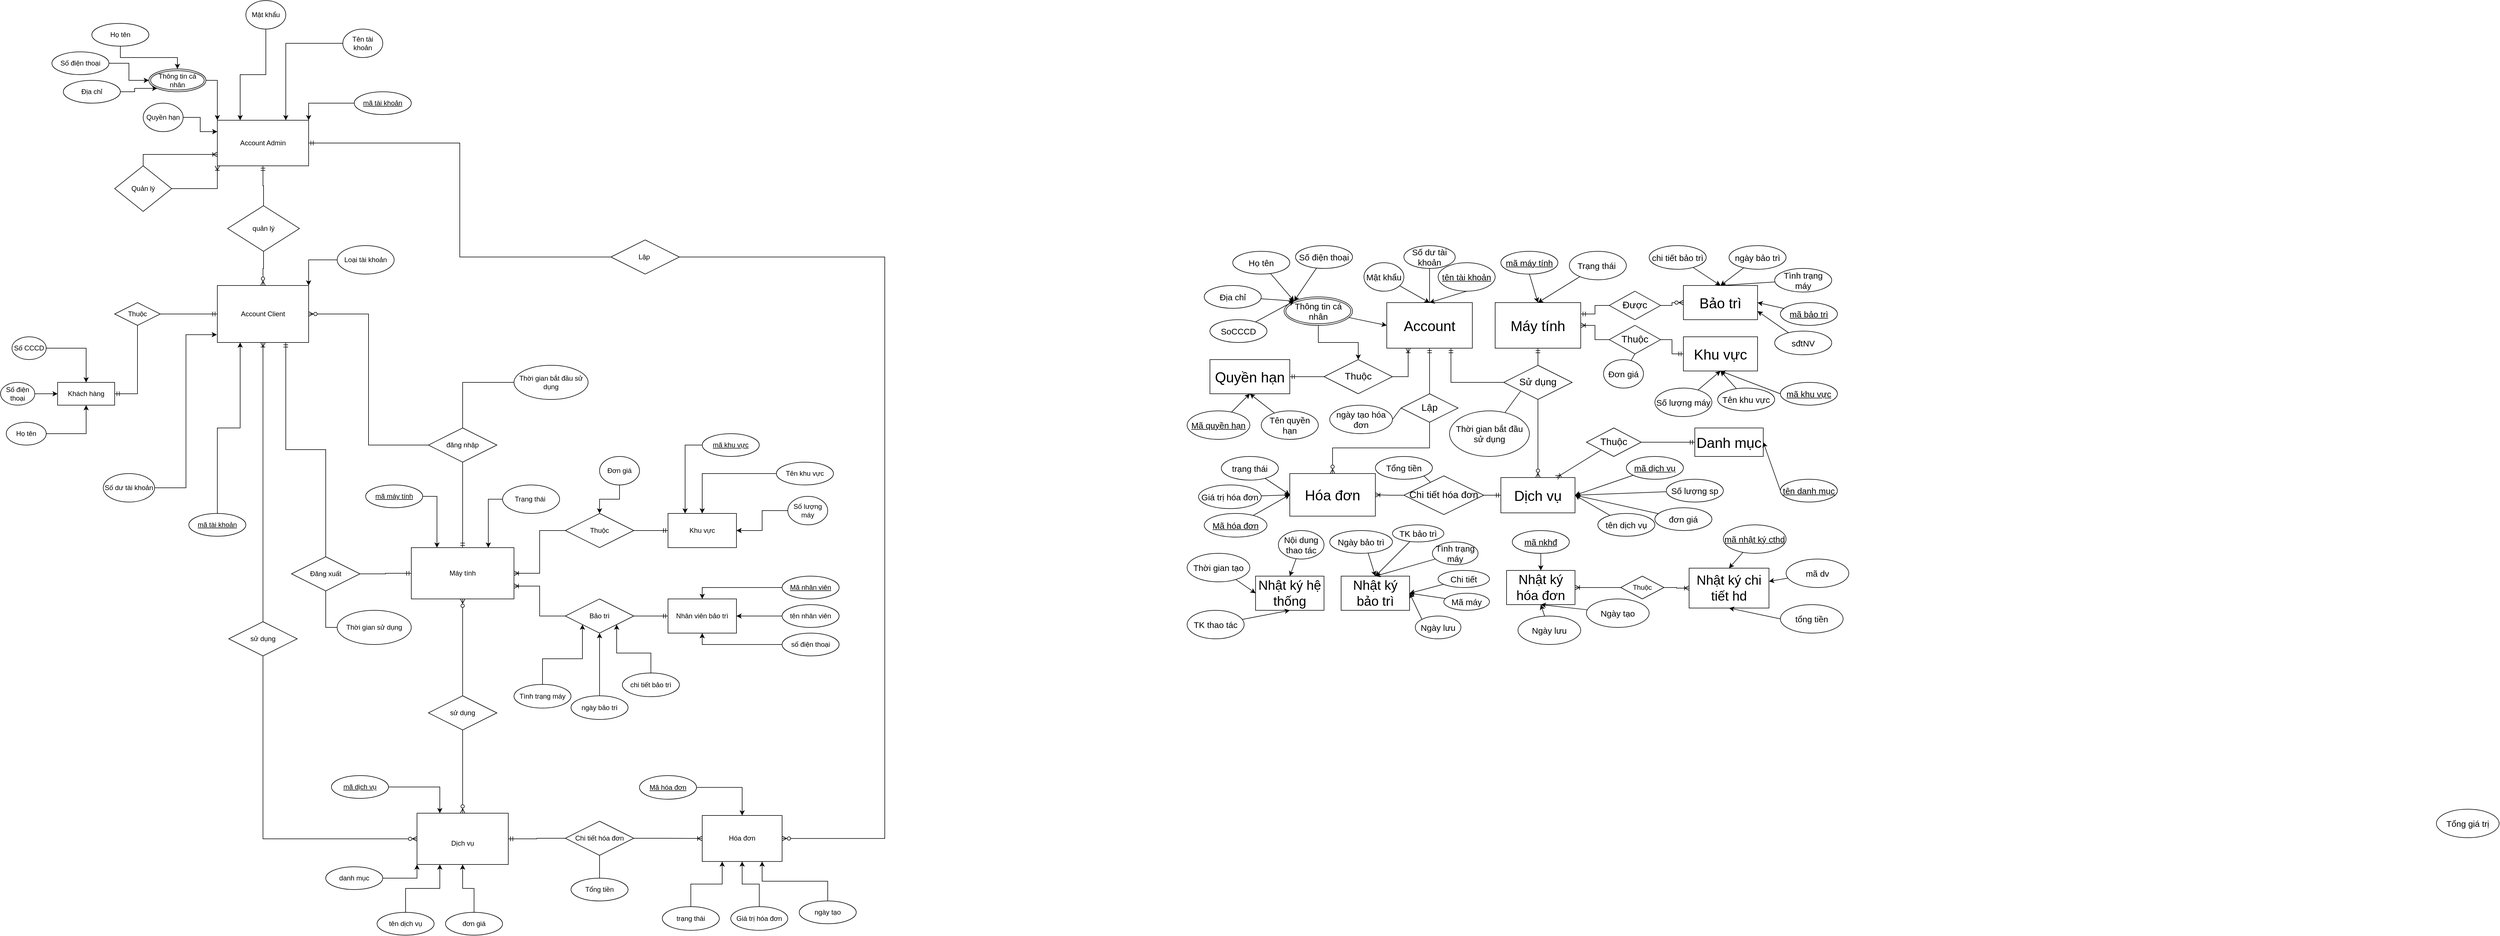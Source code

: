 <mxfile version="22.0.4" type="github">
  <diagram id="C5RBs43oDa-KdzZeNtuy" name="Page-1">
    <mxGraphModel dx="2594" dy="728" grid="1" gridSize="10" guides="0" tooltips="1" connect="1" arrows="1" fold="1" page="1" pageScale="1" pageWidth="827" pageHeight="1169" math="0" shadow="0">
      <root>
        <mxCell id="WIyWlLk6GJQsqaUBKTNV-0" />
        <mxCell id="WIyWlLk6GJQsqaUBKTNV-1" parent="WIyWlLk6GJQsqaUBKTNV-0" />
        <mxCell id="2OtdE11GlU1ttDjaYlMj-58" style="edgeStyle=orthogonalEdgeStyle;rounded=0;orthogonalLoop=1;jettySize=auto;html=1;entryX=1;entryY=0.5;entryDx=0;entryDy=0;endArrow=ERoneToMany;endFill=0;" parent="WIyWlLk6GJQsqaUBKTNV-1" source="MhLtzDRJtPfGhHGrREuR-33" target="DBvovF7zLhZcRv6KDwWk-44" edge="1">
          <mxGeometry relative="1" as="geometry" />
        </mxCell>
        <mxCell id="2OtdE11GlU1ttDjaYlMj-59" style="edgeStyle=orthogonalEdgeStyle;rounded=0;orthogonalLoop=1;jettySize=auto;html=1;entryX=0;entryY=0.5;entryDx=0;entryDy=0;endArrow=ERmandOne;endFill=0;" parent="WIyWlLk6GJQsqaUBKTNV-1" source="MhLtzDRJtPfGhHGrREuR-33" target="MhLtzDRJtPfGhHGrREuR-13" edge="1">
          <mxGeometry relative="1" as="geometry" />
        </mxCell>
        <mxCell id="MhLtzDRJtPfGhHGrREuR-33" value="Thuộc" style="shape=rhombus;perimeter=rhombusPerimeter;whiteSpace=wrap;html=1;align=center;" parent="WIyWlLk6GJQsqaUBKTNV-1" vertex="1">
          <mxGeometry x="220" y="1420" width="120" height="60" as="geometry" />
        </mxCell>
        <mxCell id="2OtdE11GlU1ttDjaYlMj-56" style="edgeStyle=orthogonalEdgeStyle;rounded=0;orthogonalLoop=1;jettySize=auto;html=1;entryX=1;entryY=0.5;entryDx=0;entryDy=0;endArrow=ERzeroToMany;endFill=0;" parent="WIyWlLk6GJQsqaUBKTNV-1" source="MhLtzDRJtPfGhHGrREuR-100" target="DBvovF7zLhZcRv6KDwWk-0" edge="1">
          <mxGeometry relative="1" as="geometry" />
        </mxCell>
        <mxCell id="2OtdE11GlU1ttDjaYlMj-57" style="edgeStyle=orthogonalEdgeStyle;rounded=0;orthogonalLoop=1;jettySize=auto;html=1;entryX=0.5;entryY=0;entryDx=0;entryDy=0;endArrow=ERmandOne;endFill=0;" parent="WIyWlLk6GJQsqaUBKTNV-1" source="MhLtzDRJtPfGhHGrREuR-100" target="DBvovF7zLhZcRv6KDwWk-44" edge="1">
          <mxGeometry relative="1" as="geometry" />
        </mxCell>
        <mxCell id="MhLtzDRJtPfGhHGrREuR-100" value="đăng nhập" style="shape=rhombus;perimeter=rhombusPerimeter;whiteSpace=wrap;html=1;align=center;" parent="WIyWlLk6GJQsqaUBKTNV-1" vertex="1">
          <mxGeometry x="-20" y="1270" width="120" height="60" as="geometry" />
        </mxCell>
        <mxCell id="2OtdE11GlU1ttDjaYlMj-65" style="edgeStyle=orthogonalEdgeStyle;rounded=0;orthogonalLoop=1;jettySize=auto;html=1;entryX=0.5;entryY=0;entryDx=0;entryDy=0;endArrow=ERzeroToMany;endFill=0;" parent="WIyWlLk6GJQsqaUBKTNV-1" source="MhLtzDRJtPfGhHGrREuR-108" target="MhLtzDRJtPfGhHGrREuR-40" edge="1">
          <mxGeometry relative="1" as="geometry" />
        </mxCell>
        <mxCell id="2OtdE11GlU1ttDjaYlMj-66" style="edgeStyle=orthogonalEdgeStyle;rounded=0;orthogonalLoop=1;jettySize=auto;html=1;entryX=0.5;entryY=1;entryDx=0;entryDy=0;endArrow=ERzeroToMany;endFill=0;" parent="WIyWlLk6GJQsqaUBKTNV-1" source="MhLtzDRJtPfGhHGrREuR-108" target="DBvovF7zLhZcRv6KDwWk-44" edge="1">
          <mxGeometry relative="1" as="geometry" />
        </mxCell>
        <mxCell id="MhLtzDRJtPfGhHGrREuR-108" value="sử dụng" style="shape=rhombus;perimeter=rhombusPerimeter;whiteSpace=wrap;html=1;align=center;" parent="WIyWlLk6GJQsqaUBKTNV-1" vertex="1">
          <mxGeometry x="-20" y="1740" width="120" height="60" as="geometry" />
        </mxCell>
        <mxCell id="MhLtzDRJtPfGhHGrREuR-121" style="edgeStyle=orthogonalEdgeStyle;rounded=0;orthogonalLoop=1;jettySize=auto;html=1;entryX=0;entryY=0.5;entryDx=0;entryDy=0;endArrow=ERoneToMany;endFill=0;" parent="WIyWlLk6GJQsqaUBKTNV-1" source="MhLtzDRJtPfGhHGrREuR-120" target="MhLtzDRJtPfGhHGrREuR-75" edge="1">
          <mxGeometry relative="1" as="geometry" />
        </mxCell>
        <mxCell id="MhLtzDRJtPfGhHGrREuR-122" style="edgeStyle=orthogonalEdgeStyle;rounded=0;orthogonalLoop=1;jettySize=auto;html=1;entryX=1;entryY=0.5;entryDx=0;entryDy=0;endArrow=ERmandOne;endFill=0;" parent="WIyWlLk6GJQsqaUBKTNV-1" source="MhLtzDRJtPfGhHGrREuR-120" target="MhLtzDRJtPfGhHGrREuR-40" edge="1">
          <mxGeometry relative="1" as="geometry" />
        </mxCell>
        <mxCell id="2OtdE11GlU1ttDjaYlMj-97" value="" style="edgeStyle=orthogonalEdgeStyle;rounded=0;orthogonalLoop=1;jettySize=auto;html=1;endArrow=none;endFill=0;" parent="WIyWlLk6GJQsqaUBKTNV-1" source="MhLtzDRJtPfGhHGrREuR-120" target="2OtdE11GlU1ttDjaYlMj-96" edge="1">
          <mxGeometry relative="1" as="geometry" />
        </mxCell>
        <mxCell id="MhLtzDRJtPfGhHGrREuR-120" value="Chi tiết hóa đơn" style="shape=rhombus;perimeter=rhombusPerimeter;whiteSpace=wrap;html=1;align=center;" parent="WIyWlLk6GJQsqaUBKTNV-1" vertex="1">
          <mxGeometry x="220" y="1960" width="120" height="60" as="geometry" />
        </mxCell>
        <mxCell id="2OtdE11GlU1ttDjaYlMj-53" style="edgeStyle=orthogonalEdgeStyle;rounded=0;orthogonalLoop=1;jettySize=auto;html=1;entryX=0.5;entryY=1;entryDx=0;entryDy=0;endArrow=ERoneToMany;endFill=0;" parent="WIyWlLk6GJQsqaUBKTNV-1" source="MhLtzDRJtPfGhHGrREuR-127" target="DBvovF7zLhZcRv6KDwWk-0" edge="1">
          <mxGeometry relative="1" as="geometry" />
        </mxCell>
        <mxCell id="2OtdE11GlU1ttDjaYlMj-54" style="edgeStyle=orthogonalEdgeStyle;rounded=0;orthogonalLoop=1;jettySize=auto;html=1;entryX=0;entryY=0.5;entryDx=0;entryDy=0;exitX=0.5;exitY=1;exitDx=0;exitDy=0;endArrow=ERzeroToMany;endFill=0;" parent="WIyWlLk6GJQsqaUBKTNV-1" source="MhLtzDRJtPfGhHGrREuR-127" target="MhLtzDRJtPfGhHGrREuR-40" edge="1">
          <mxGeometry relative="1" as="geometry" />
        </mxCell>
        <mxCell id="MhLtzDRJtPfGhHGrREuR-127" value="sử dụng" style="shape=rhombus;perimeter=rhombusPerimeter;whiteSpace=wrap;html=1;align=center;" parent="WIyWlLk6GJQsqaUBKTNV-1" vertex="1">
          <mxGeometry x="-370" y="1610" width="120" height="60" as="geometry" />
        </mxCell>
        <mxCell id="DBvovF7zLhZcRv6KDwWk-0" value="Account Client" style="rounded=0;whiteSpace=wrap;html=1;" parent="WIyWlLk6GJQsqaUBKTNV-1" vertex="1">
          <mxGeometry x="-390" y="1020" width="160" height="100" as="geometry" />
        </mxCell>
        <mxCell id="DBvovF7zLhZcRv6KDwWk-9" style="edgeStyle=orthogonalEdgeStyle;rounded=0;orthogonalLoop=1;jettySize=auto;html=1;entryX=0.25;entryY=1;entryDx=0;entryDy=0;" parent="WIyWlLk6GJQsqaUBKTNV-1" source="MhLtzDRJtPfGhHGrREuR-126" target="DBvovF7zLhZcRv6KDwWk-0" edge="1">
          <mxGeometry relative="1" as="geometry">
            <mxPoint x="-410" y="1130.0" as="sourcePoint" />
          </mxGeometry>
        </mxCell>
        <mxCell id="DBvovF7zLhZcRv6KDwWk-5" value="Số dư tài khoản" style="ellipse;whiteSpace=wrap;html=1;" parent="WIyWlLk6GJQsqaUBKTNV-1" vertex="1">
          <mxGeometry x="-590" y="1350" width="90" height="50" as="geometry" />
        </mxCell>
        <mxCell id="2OtdE11GlU1ttDjaYlMj-47" style="edgeStyle=orthogonalEdgeStyle;rounded=0;orthogonalLoop=1;jettySize=auto;html=1;entryX=1;entryY=0;entryDx=0;entryDy=0;" parent="WIyWlLk6GJQsqaUBKTNV-1" source="DBvovF7zLhZcRv6KDwWk-8" target="DBvovF7zLhZcRv6KDwWk-0" edge="1">
          <mxGeometry relative="1" as="geometry" />
        </mxCell>
        <mxCell id="DBvovF7zLhZcRv6KDwWk-8" value="Loại tài khoản" style="ellipse;whiteSpace=wrap;html=1;" parent="WIyWlLk6GJQsqaUBKTNV-1" vertex="1">
          <mxGeometry x="-180" y="950" width="100" height="50" as="geometry" />
        </mxCell>
        <mxCell id="MhLtzDRJtPfGhHGrREuR-126" value="mã tài khoản" style="ellipse;whiteSpace=wrap;html=1;align=center;fontStyle=4;" parent="WIyWlLk6GJQsqaUBKTNV-1" vertex="1">
          <mxGeometry x="-440" y="1420" width="100" height="40" as="geometry" />
        </mxCell>
        <mxCell id="939SDnjjSKIOphHg5gHC-7" style="edgeStyle=orthogonalEdgeStyle;rounded=0;orthogonalLoop=1;jettySize=auto;html=1;entryX=1;entryY=0.5;entryDx=0;entryDy=0;endArrow=ERmandOne;endFill=0;" parent="WIyWlLk6GJQsqaUBKTNV-1" source="2OtdE11GlU1ttDjaYlMj-5" target="2OtdE11GlU1ttDjaYlMj-3" edge="1">
          <mxGeometry relative="1" as="geometry" />
        </mxCell>
        <mxCell id="939SDnjjSKIOphHg5gHC-8" style="edgeStyle=orthogonalEdgeStyle;rounded=0;orthogonalLoop=1;jettySize=auto;html=1;entryX=0;entryY=0.5;entryDx=0;entryDy=0;endArrow=ERmandOne;endFill=0;" parent="WIyWlLk6GJQsqaUBKTNV-1" source="2OtdE11GlU1ttDjaYlMj-5" target="DBvovF7zLhZcRv6KDwWk-0" edge="1">
          <mxGeometry relative="1" as="geometry" />
        </mxCell>
        <mxCell id="2OtdE11GlU1ttDjaYlMj-5" value="Thuộc" style="shape=rhombus;perimeter=rhombusPerimeter;whiteSpace=wrap;html=1;align=center;" parent="WIyWlLk6GJQsqaUBKTNV-1" vertex="1">
          <mxGeometry x="-570" y="1050" width="80" height="40" as="geometry" />
        </mxCell>
        <mxCell id="2OtdE11GlU1ttDjaYlMj-19" style="edgeStyle=orthogonalEdgeStyle;rounded=0;orthogonalLoop=1;jettySize=auto;html=1;entryX=0;entryY=0.25;entryDx=0;entryDy=0;" parent="WIyWlLk6GJQsqaUBKTNV-1" source="2OtdE11GlU1ttDjaYlMj-15" target="2OtdE11GlU1ttDjaYlMj-23" edge="1">
          <mxGeometry relative="1" as="geometry">
            <mxPoint x="-520" y="770.0" as="targetPoint" />
          </mxGeometry>
        </mxCell>
        <mxCell id="2OtdE11GlU1ttDjaYlMj-15" value="Quyền hạn" style="ellipse;whiteSpace=wrap;html=1;" parent="WIyWlLk6GJQsqaUBKTNV-1" vertex="1">
          <mxGeometry x="-520" y="700" width="70" height="50" as="geometry" />
        </mxCell>
        <mxCell id="Uozth5Lih3cispUeFP9Q-2" style="edgeStyle=orthogonalEdgeStyle;rounded=0;orthogonalLoop=1;jettySize=auto;html=1;entryX=0;entryY=0.75;entryDx=0;entryDy=0;exitX=0.5;exitY=0;exitDx=0;exitDy=0;endArrow=ERoneToMany;endFill=0;" parent="WIyWlLk6GJQsqaUBKTNV-1" source="2OtdE11GlU1ttDjaYlMj-16" target="2OtdE11GlU1ttDjaYlMj-23" edge="1">
          <mxGeometry relative="1" as="geometry" />
        </mxCell>
        <mxCell id="Uozth5Lih3cispUeFP9Q-5" style="edgeStyle=orthogonalEdgeStyle;rounded=0;orthogonalLoop=1;jettySize=auto;html=1;entryX=0;entryY=1;entryDx=0;entryDy=0;endArrow=ERoneToMany;endFill=0;" parent="WIyWlLk6GJQsqaUBKTNV-1" source="2OtdE11GlU1ttDjaYlMj-16" target="2OtdE11GlU1ttDjaYlMj-23" edge="1">
          <mxGeometry relative="1" as="geometry" />
        </mxCell>
        <mxCell id="2OtdE11GlU1ttDjaYlMj-16" value="Quản lý" style="shape=rhombus;perimeter=rhombusPerimeter;whiteSpace=wrap;html=1;align=center;" parent="WIyWlLk6GJQsqaUBKTNV-1" vertex="1">
          <mxGeometry x="-570" y="810" width="100" height="80" as="geometry" />
        </mxCell>
        <mxCell id="2OtdE11GlU1ttDjaYlMj-43" style="edgeStyle=orthogonalEdgeStyle;rounded=0;orthogonalLoop=1;jettySize=auto;html=1;entryX=0.5;entryY=0;entryDx=0;entryDy=0;endArrow=ERzeroToMany;endFill=0;" parent="WIyWlLk6GJQsqaUBKTNV-1" source="MhLtzDRJtPfGhHGrREuR-105" target="DBvovF7zLhZcRv6KDwWk-0" edge="1">
          <mxGeometry relative="1" as="geometry" />
        </mxCell>
        <mxCell id="Uozth5Lih3cispUeFP9Q-6" style="edgeStyle=orthogonalEdgeStyle;rounded=0;orthogonalLoop=1;jettySize=auto;html=1;entryX=0.5;entryY=1;entryDx=0;entryDy=0;endArrow=ERmandOne;endFill=0;exitX=0.5;exitY=0;exitDx=0;exitDy=0;" parent="WIyWlLk6GJQsqaUBKTNV-1" source="MhLtzDRJtPfGhHGrREuR-105" target="2OtdE11GlU1ttDjaYlMj-23" edge="1">
          <mxGeometry relative="1" as="geometry">
            <mxPoint x="-299" y="900" as="sourcePoint" />
          </mxGeometry>
        </mxCell>
        <mxCell id="MhLtzDRJtPfGhHGrREuR-105" value="quản lý&lt;br&gt;" style="shape=rhombus;perimeter=rhombusPerimeter;whiteSpace=wrap;html=1;align=center;" parent="WIyWlLk6GJQsqaUBKTNV-1" vertex="1">
          <mxGeometry x="-372" y="880" width="126" height="80" as="geometry" />
        </mxCell>
        <mxCell id="2OtdE11GlU1ttDjaYlMj-23" value="Account Admin" style="whiteSpace=wrap;html=1;align=center;" parent="WIyWlLk6GJQsqaUBKTNV-1" vertex="1">
          <mxGeometry x="-390" y="730" width="160" height="80" as="geometry" />
        </mxCell>
        <mxCell id="Uozth5Lih3cispUeFP9Q-0" style="edgeStyle=orthogonalEdgeStyle;rounded=0;orthogonalLoop=1;jettySize=auto;html=1;entryX=0.75;entryY=0;entryDx=0;entryDy=0;" parent="WIyWlLk6GJQsqaUBKTNV-1" source="DBvovF7zLhZcRv6KDwWk-39" target="2OtdE11GlU1ttDjaYlMj-23" edge="1">
          <mxGeometry relative="1" as="geometry" />
        </mxCell>
        <mxCell id="DBvovF7zLhZcRv6KDwWk-39" value="Tên tài khoản" style="ellipse;whiteSpace=wrap;html=1;" parent="WIyWlLk6GJQsqaUBKTNV-1" vertex="1">
          <mxGeometry x="-170" y="570" width="70" height="50" as="geometry" />
        </mxCell>
        <mxCell id="Uozth5Lih3cispUeFP9Q-1" style="edgeStyle=orthogonalEdgeStyle;rounded=0;orthogonalLoop=1;jettySize=auto;html=1;entryX=0.25;entryY=0;entryDx=0;entryDy=0;" parent="WIyWlLk6GJQsqaUBKTNV-1" source="DBvovF7zLhZcRv6KDwWk-41" target="2OtdE11GlU1ttDjaYlMj-23" edge="1">
          <mxGeometry relative="1" as="geometry" />
        </mxCell>
        <mxCell id="DBvovF7zLhZcRv6KDwWk-41" value="Mật khẩu" style="ellipse;whiteSpace=wrap;html=1;" parent="WIyWlLk6GJQsqaUBKTNV-1" vertex="1">
          <mxGeometry x="-340" y="520" width="70" height="50" as="geometry" />
        </mxCell>
        <mxCell id="2OtdE11GlU1ttDjaYlMj-51" style="edgeStyle=orthogonalEdgeStyle;rounded=0;orthogonalLoop=1;jettySize=auto;html=1;exitX=0.5;exitY=1;exitDx=0;exitDy=0;" parent="WIyWlLk6GJQsqaUBKTNV-1" source="MhLtzDRJtPfGhHGrREuR-127" target="MhLtzDRJtPfGhHGrREuR-127" edge="1">
          <mxGeometry relative="1" as="geometry" />
        </mxCell>
        <mxCell id="MhLtzDRJtPfGhHGrREuR-13" value="Khu vực" style="rounded=0;whiteSpace=wrap;html=1;container=0;" parent="WIyWlLk6GJQsqaUBKTNV-1" vertex="1">
          <mxGeometry x="400" y="1420" width="120" height="60" as="geometry" />
        </mxCell>
        <mxCell id="2OtdE11GlU1ttDjaYlMj-80" style="edgeStyle=orthogonalEdgeStyle;rounded=0;orthogonalLoop=1;jettySize=auto;html=1;entryX=0.5;entryY=0;entryDx=0;entryDy=0;" parent="WIyWlLk6GJQsqaUBKTNV-1" source="MhLtzDRJtPfGhHGrREuR-15" target="MhLtzDRJtPfGhHGrREuR-33" edge="1">
          <mxGeometry relative="1" as="geometry" />
        </mxCell>
        <mxCell id="MhLtzDRJtPfGhHGrREuR-15" value="Đơn giá" style="ellipse;whiteSpace=wrap;html=1;container=0;" parent="WIyWlLk6GJQsqaUBKTNV-1" vertex="1">
          <mxGeometry x="280" y="1320" width="70" height="50" as="geometry" />
        </mxCell>
        <mxCell id="MhLtzDRJtPfGhHGrREuR-23" style="edgeStyle=orthogonalEdgeStyle;rounded=0;orthogonalLoop=1;jettySize=auto;html=1;entryX=1;entryY=0.5;entryDx=0;entryDy=0;" parent="WIyWlLk6GJQsqaUBKTNV-1" source="MhLtzDRJtPfGhHGrREuR-16" target="MhLtzDRJtPfGhHGrREuR-13" edge="1">
          <mxGeometry relative="1" as="geometry" />
        </mxCell>
        <mxCell id="MhLtzDRJtPfGhHGrREuR-16" value="Số lượng máy" style="ellipse;whiteSpace=wrap;html=1;container=0;" parent="WIyWlLk6GJQsqaUBKTNV-1" vertex="1">
          <mxGeometry x="610" y="1390" width="70" height="50" as="geometry" />
        </mxCell>
        <mxCell id="MhLtzDRJtPfGhHGrREuR-20" style="edgeStyle=orthogonalEdgeStyle;rounded=0;orthogonalLoop=1;jettySize=auto;html=1;entryX=0.5;entryY=0;entryDx=0;entryDy=0;" parent="WIyWlLk6GJQsqaUBKTNV-1" source="MhLtzDRJtPfGhHGrREuR-19" target="MhLtzDRJtPfGhHGrREuR-13" edge="1">
          <mxGeometry relative="1" as="geometry" />
        </mxCell>
        <mxCell id="MhLtzDRJtPfGhHGrREuR-19" value="Tên khu vực" style="ellipse;whiteSpace=wrap;html=1;align=center;container=0;" parent="WIyWlLk6GJQsqaUBKTNV-1" vertex="1">
          <mxGeometry x="590" y="1330" width="100" height="40" as="geometry" />
        </mxCell>
        <mxCell id="MhLtzDRJtPfGhHGrREuR-31" style="edgeStyle=orthogonalEdgeStyle;rounded=0;orthogonalLoop=1;jettySize=auto;html=1;entryX=0.25;entryY=0;entryDx=0;entryDy=0;exitX=0;exitY=0.5;exitDx=0;exitDy=0;" parent="WIyWlLk6GJQsqaUBKTNV-1" source="MhLtzDRJtPfGhHGrREuR-125" target="MhLtzDRJtPfGhHGrREuR-13" edge="1">
          <mxGeometry relative="1" as="geometry">
            <mxPoint x="565" y="1340" as="sourcePoint" />
          </mxGeometry>
        </mxCell>
        <mxCell id="MhLtzDRJtPfGhHGrREuR-125" value="mã khu vực" style="ellipse;whiteSpace=wrap;html=1;align=center;fontStyle=4;container=0;" parent="WIyWlLk6GJQsqaUBKTNV-1" vertex="1">
          <mxGeometry x="460" y="1280" width="100" height="40" as="geometry" />
        </mxCell>
        <mxCell id="DBvovF7zLhZcRv6KDwWk-44" value="Máy tính" style="rounded=0;whiteSpace=wrap;html=1;" parent="WIyWlLk6GJQsqaUBKTNV-1" vertex="1">
          <mxGeometry x="-50" y="1480" width="180" height="90" as="geometry" />
        </mxCell>
        <mxCell id="2OtdE11GlU1ttDjaYlMj-88" style="edgeStyle=orthogonalEdgeStyle;rounded=0;orthogonalLoop=1;jettySize=auto;html=1;entryX=0.75;entryY=0;entryDx=0;entryDy=0;exitX=0;exitY=0.5;exitDx=0;exitDy=0;" parent="WIyWlLk6GJQsqaUBKTNV-1" source="MhLtzDRJtPfGhHGrREuR-7" target="DBvovF7zLhZcRv6KDwWk-44" edge="1">
          <mxGeometry relative="1" as="geometry" />
        </mxCell>
        <mxCell id="MhLtzDRJtPfGhHGrREuR-7" value="Trạng thái&amp;nbsp;" style="ellipse;whiteSpace=wrap;html=1;" parent="WIyWlLk6GJQsqaUBKTNV-1" vertex="1">
          <mxGeometry x="110" y="1370" width="100" height="50" as="geometry" />
        </mxCell>
        <mxCell id="MhLtzDRJtPfGhHGrREuR-29" style="edgeStyle=orthogonalEdgeStyle;rounded=0;orthogonalLoop=1;jettySize=auto;html=1;entryX=0.25;entryY=0;entryDx=0;entryDy=0;exitX=1;exitY=0.5;exitDx=0;exitDy=0;" parent="WIyWlLk6GJQsqaUBKTNV-1" source="MhLtzDRJtPfGhHGrREuR-123" target="DBvovF7zLhZcRv6KDwWk-44" edge="1">
          <mxGeometry relative="1" as="geometry">
            <mxPoint x="-40.001" y="1360.091" as="sourcePoint" />
          </mxGeometry>
        </mxCell>
        <mxCell id="MhLtzDRJtPfGhHGrREuR-123" value="mã máy tính" style="ellipse;whiteSpace=wrap;html=1;align=center;fontStyle=4;" parent="WIyWlLk6GJQsqaUBKTNV-1" vertex="1">
          <mxGeometry x="-130" y="1370" width="100" height="40" as="geometry" />
        </mxCell>
        <mxCell id="2OtdE11GlU1ttDjaYlMj-63" style="edgeStyle=orthogonalEdgeStyle;rounded=0;orthogonalLoop=1;jettySize=auto;html=1;entryX=0.5;entryY=0;entryDx=0;entryDy=0;endArrow=none;endFill=0;" parent="WIyWlLk6GJQsqaUBKTNV-1" source="2OtdE11GlU1ttDjaYlMj-61" target="MhLtzDRJtPfGhHGrREuR-100" edge="1">
          <mxGeometry relative="1" as="geometry" />
        </mxCell>
        <mxCell id="2OtdE11GlU1ttDjaYlMj-61" value="Thời gian bắt đầu sử dụng" style="ellipse;whiteSpace=wrap;html=1;align=center;" parent="WIyWlLk6GJQsqaUBKTNV-1" vertex="1">
          <mxGeometry x="130" y="1160" width="130" height="60" as="geometry" />
        </mxCell>
        <mxCell id="2OtdE11GlU1ttDjaYlMj-69" style="edgeStyle=orthogonalEdgeStyle;rounded=0;orthogonalLoop=1;jettySize=auto;html=1;entryX=0.75;entryY=1;entryDx=0;entryDy=0;endArrow=ERmandOne;endFill=0;" parent="WIyWlLk6GJQsqaUBKTNV-1" source="2OtdE11GlU1ttDjaYlMj-64" target="DBvovF7zLhZcRv6KDwWk-0" edge="1">
          <mxGeometry relative="1" as="geometry" />
        </mxCell>
        <mxCell id="2OtdE11GlU1ttDjaYlMj-70" style="edgeStyle=orthogonalEdgeStyle;rounded=0;orthogonalLoop=1;jettySize=auto;html=1;entryX=0;entryY=0.5;entryDx=0;entryDy=0;endArrow=ERmandOne;endFill=0;" parent="WIyWlLk6GJQsqaUBKTNV-1" source="2OtdE11GlU1ttDjaYlMj-64" target="DBvovF7zLhZcRv6KDwWk-44" edge="1">
          <mxGeometry relative="1" as="geometry" />
        </mxCell>
        <mxCell id="2OtdE11GlU1ttDjaYlMj-71" style="edgeStyle=orthogonalEdgeStyle;rounded=0;orthogonalLoop=1;jettySize=auto;html=1;entryX=0;entryY=0.5;entryDx=0;entryDy=0;endArrow=none;endFill=0;" parent="WIyWlLk6GJQsqaUBKTNV-1" source="2OtdE11GlU1ttDjaYlMj-64" target="2OtdE11GlU1ttDjaYlMj-67" edge="1">
          <mxGeometry relative="1" as="geometry" />
        </mxCell>
        <mxCell id="2OtdE11GlU1ttDjaYlMj-64" value="Đăng xuất" style="shape=rhombus;perimeter=rhombusPerimeter;whiteSpace=wrap;html=1;align=center;" parent="WIyWlLk6GJQsqaUBKTNV-1" vertex="1">
          <mxGeometry x="-260" y="1496" width="120" height="60" as="geometry" />
        </mxCell>
        <mxCell id="2OtdE11GlU1ttDjaYlMj-67" value="Thời gian sử dụng" style="ellipse;whiteSpace=wrap;html=1;align=center;" parent="WIyWlLk6GJQsqaUBKTNV-1" vertex="1">
          <mxGeometry x="-180" y="1590" width="130" height="60" as="geometry" />
        </mxCell>
        <mxCell id="MhLtzDRJtPfGhHGrREuR-40" value="&lt;br&gt;Dịch vụ" style="whiteSpace=wrap;html=1;align=center;container=0;" parent="WIyWlLk6GJQsqaUBKTNV-1" vertex="1">
          <mxGeometry x="-40" y="1946" width="160" height="90" as="geometry" />
        </mxCell>
        <mxCell id="2OtdE11GlU1ttDjaYlMj-75" style="edgeStyle=orthogonalEdgeStyle;rounded=0;orthogonalLoop=1;jettySize=auto;html=1;entryX=0.25;entryY=0;entryDx=0;entryDy=0;" parent="WIyWlLk6GJQsqaUBKTNV-1" source="MhLtzDRJtPfGhHGrREuR-42" target="MhLtzDRJtPfGhHGrREuR-40" edge="1">
          <mxGeometry relative="1" as="geometry" />
        </mxCell>
        <mxCell id="MhLtzDRJtPfGhHGrREuR-42" value="mã dịch vụ" style="ellipse;whiteSpace=wrap;html=1;align=center;fontStyle=4;container=0;" parent="WIyWlLk6GJQsqaUBKTNV-1" vertex="1">
          <mxGeometry x="-190" y="1880" width="100" height="40" as="geometry" />
        </mxCell>
        <mxCell id="2OtdE11GlU1ttDjaYlMj-72" style="edgeStyle=orthogonalEdgeStyle;rounded=0;orthogonalLoop=1;jettySize=auto;html=1;entryX=0.25;entryY=1;entryDx=0;entryDy=0;" parent="WIyWlLk6GJQsqaUBKTNV-1" source="MhLtzDRJtPfGhHGrREuR-44" target="MhLtzDRJtPfGhHGrREuR-40" edge="1">
          <mxGeometry relative="1" as="geometry" />
        </mxCell>
        <mxCell id="MhLtzDRJtPfGhHGrREuR-44" value="tên dịch vụ" style="ellipse;whiteSpace=wrap;html=1;align=center;container=0;" parent="WIyWlLk6GJQsqaUBKTNV-1" vertex="1">
          <mxGeometry x="-110" y="2120" width="100" height="40" as="geometry" />
        </mxCell>
        <mxCell id="2OtdE11GlU1ttDjaYlMj-73" style="edgeStyle=orthogonalEdgeStyle;rounded=0;orthogonalLoop=1;jettySize=auto;html=1;entryX=0.5;entryY=1;entryDx=0;entryDy=0;" parent="WIyWlLk6GJQsqaUBKTNV-1" source="MhLtzDRJtPfGhHGrREuR-46" target="MhLtzDRJtPfGhHGrREuR-40" edge="1">
          <mxGeometry relative="1" as="geometry" />
        </mxCell>
        <mxCell id="MhLtzDRJtPfGhHGrREuR-46" value="đơn giá" style="ellipse;whiteSpace=wrap;html=1;align=center;container=0;" parent="WIyWlLk6GJQsqaUBKTNV-1" vertex="1">
          <mxGeometry x="10" y="2120" width="100" height="40" as="geometry" />
        </mxCell>
        <mxCell id="2OtdE11GlU1ttDjaYlMj-79" style="edgeStyle=orthogonalEdgeStyle;rounded=0;orthogonalLoop=1;jettySize=auto;html=1;entryX=0;entryY=1;entryDx=0;entryDy=0;" parent="WIyWlLk6GJQsqaUBKTNV-1" source="2OtdE11GlU1ttDjaYlMj-78" target="MhLtzDRJtPfGhHGrREuR-40" edge="1">
          <mxGeometry relative="1" as="geometry" />
        </mxCell>
        <mxCell id="2OtdE11GlU1ttDjaYlMj-78" value="danh mục" style="ellipse;whiteSpace=wrap;html=1;align=center;container=0;" parent="WIyWlLk6GJQsqaUBKTNV-1" vertex="1">
          <mxGeometry x="-200" y="2040" width="100" height="40" as="geometry" />
        </mxCell>
        <mxCell id="2OtdE11GlU1ttDjaYlMj-82" value="Nhân viên bảo trì" style="whiteSpace=wrap;html=1;align=center;" parent="WIyWlLk6GJQsqaUBKTNV-1" vertex="1">
          <mxGeometry x="400" y="1570" width="120" height="60" as="geometry" />
        </mxCell>
        <mxCell id="2OtdE11GlU1ttDjaYlMj-86" style="edgeStyle=orthogonalEdgeStyle;rounded=0;orthogonalLoop=1;jettySize=auto;html=1;entryX=1;entryY=0.75;entryDx=0;entryDy=0;endArrow=ERoneToMany;endFill=0;" parent="WIyWlLk6GJQsqaUBKTNV-1" source="2OtdE11GlU1ttDjaYlMj-85" target="DBvovF7zLhZcRv6KDwWk-44" edge="1">
          <mxGeometry relative="1" as="geometry" />
        </mxCell>
        <mxCell id="2OtdE11GlU1ttDjaYlMj-87" style="edgeStyle=orthogonalEdgeStyle;rounded=0;orthogonalLoop=1;jettySize=auto;html=1;entryX=0;entryY=0.5;entryDx=0;entryDy=0;endArrow=ERmandOne;endFill=0;" parent="WIyWlLk6GJQsqaUBKTNV-1" source="2OtdE11GlU1ttDjaYlMj-85" target="2OtdE11GlU1ttDjaYlMj-82" edge="1">
          <mxGeometry relative="1" as="geometry" />
        </mxCell>
        <mxCell id="2OtdE11GlU1ttDjaYlMj-85" value="Bảo trì" style="shape=rhombus;perimeter=rhombusPerimeter;whiteSpace=wrap;html=1;align=center;" parent="WIyWlLk6GJQsqaUBKTNV-1" vertex="1">
          <mxGeometry x="220" y="1570" width="120" height="60" as="geometry" />
        </mxCell>
        <mxCell id="2OtdE11GlU1ttDjaYlMj-93" style="edgeStyle=orthogonalEdgeStyle;rounded=0;orthogonalLoop=1;jettySize=auto;html=1;entryX=0.5;entryY=1;entryDx=0;entryDy=0;" parent="WIyWlLk6GJQsqaUBKTNV-1" source="2OtdE11GlU1ttDjaYlMj-89" target="2OtdE11GlU1ttDjaYlMj-85" edge="1">
          <mxGeometry relative="1" as="geometry" />
        </mxCell>
        <mxCell id="2OtdE11GlU1ttDjaYlMj-89" value="ngày bảo trì" style="ellipse;whiteSpace=wrap;html=1;align=center;" parent="WIyWlLk6GJQsqaUBKTNV-1" vertex="1">
          <mxGeometry x="230" y="1739.997" width="100" height="41.481" as="geometry" />
        </mxCell>
        <mxCell id="939SDnjjSKIOphHg5gHC-5" style="edgeStyle=orthogonalEdgeStyle;rounded=0;orthogonalLoop=1;jettySize=auto;html=1;entryX=0;entryY=1;entryDx=0;entryDy=0;" parent="WIyWlLk6GJQsqaUBKTNV-1" source="2OtdE11GlU1ttDjaYlMj-90" target="2OtdE11GlU1ttDjaYlMj-85" edge="1">
          <mxGeometry relative="1" as="geometry" />
        </mxCell>
        <mxCell id="2OtdE11GlU1ttDjaYlMj-90" value="Tình trạng máy" style="ellipse;whiteSpace=wrap;html=1;align=center;" parent="WIyWlLk6GJQsqaUBKTNV-1" vertex="1">
          <mxGeometry x="130" y="1719.997" width="100" height="41.481" as="geometry" />
        </mxCell>
        <mxCell id="2OtdE11GlU1ttDjaYlMj-94" style="edgeStyle=orthogonalEdgeStyle;rounded=0;orthogonalLoop=1;jettySize=auto;html=1;entryX=1;entryY=1;entryDx=0;entryDy=0;" parent="WIyWlLk6GJQsqaUBKTNV-1" source="2OtdE11GlU1ttDjaYlMj-91" target="2OtdE11GlU1ttDjaYlMj-85" edge="1">
          <mxGeometry relative="1" as="geometry" />
        </mxCell>
        <mxCell id="2OtdE11GlU1ttDjaYlMj-91" value="chi tiết bảo trì" style="ellipse;whiteSpace=wrap;html=1;align=center;" parent="WIyWlLk6GJQsqaUBKTNV-1" vertex="1">
          <mxGeometry x="320" y="1699.997" width="100" height="41.481" as="geometry" />
        </mxCell>
        <mxCell id="2OtdE11GlU1ttDjaYlMj-96" value="Tổng tiền" style="ellipse;whiteSpace=wrap;html=1;" parent="WIyWlLk6GJQsqaUBKTNV-1" vertex="1">
          <mxGeometry x="230" y="2060" width="100" height="40" as="geometry" />
        </mxCell>
        <mxCell id="2OtdE11GlU1ttDjaYlMj-104" style="edgeStyle=orthogonalEdgeStyle;rounded=0;orthogonalLoop=1;jettySize=auto;html=1;entryX=0.5;entryY=0;entryDx=0;entryDy=0;" parent="WIyWlLk6GJQsqaUBKTNV-1" source="2OtdE11GlU1ttDjaYlMj-101" target="2OtdE11GlU1ttDjaYlMj-82" edge="1">
          <mxGeometry relative="1" as="geometry" />
        </mxCell>
        <mxCell id="2OtdE11GlU1ttDjaYlMj-101" value="Mã nhân viên" style="ellipse;whiteSpace=wrap;html=1;align=center;fontStyle=4;" parent="WIyWlLk6GJQsqaUBKTNV-1" vertex="1">
          <mxGeometry x="600" y="1530" width="100" height="40" as="geometry" />
        </mxCell>
        <mxCell id="2OtdE11GlU1ttDjaYlMj-105" style="edgeStyle=orthogonalEdgeStyle;rounded=0;orthogonalLoop=1;jettySize=auto;html=1;entryX=1;entryY=0.5;entryDx=0;entryDy=0;" parent="WIyWlLk6GJQsqaUBKTNV-1" source="2OtdE11GlU1ttDjaYlMj-102" target="2OtdE11GlU1ttDjaYlMj-82" edge="1">
          <mxGeometry relative="1" as="geometry" />
        </mxCell>
        <mxCell id="2OtdE11GlU1ttDjaYlMj-102" value="tên nhân viên" style="ellipse;whiteSpace=wrap;html=1;align=center;" parent="WIyWlLk6GJQsqaUBKTNV-1" vertex="1">
          <mxGeometry x="600" y="1580" width="100" height="40" as="geometry" />
        </mxCell>
        <mxCell id="2OtdE11GlU1ttDjaYlMj-106" style="edgeStyle=orthogonalEdgeStyle;rounded=0;orthogonalLoop=1;jettySize=auto;html=1;entryX=0.5;entryY=1;entryDx=0;entryDy=0;" parent="WIyWlLk6GJQsqaUBKTNV-1" source="2OtdE11GlU1ttDjaYlMj-103" target="2OtdE11GlU1ttDjaYlMj-82" edge="1">
          <mxGeometry relative="1" as="geometry" />
        </mxCell>
        <mxCell id="2OtdE11GlU1ttDjaYlMj-103" value="số điện thoại" style="ellipse;whiteSpace=wrap;html=1;align=center;" parent="WIyWlLk6GJQsqaUBKTNV-1" vertex="1">
          <mxGeometry x="600" y="1630" width="100" height="40" as="geometry" />
        </mxCell>
        <mxCell id="2OtdE11GlU1ttDjaYlMj-3" value="Khách hàng" style="whiteSpace=wrap;html=1;align=center;" parent="WIyWlLk6GJQsqaUBKTNV-1" vertex="1">
          <mxGeometry x="-670" y="1190" width="100" height="40" as="geometry" />
        </mxCell>
        <mxCell id="DBvovF7zLhZcRv6KDwWk-11" style="edgeStyle=orthogonalEdgeStyle;rounded=0;orthogonalLoop=1;jettySize=auto;html=1;exitX=1;exitY=0.5;exitDx=0;exitDy=0;entryX=0;entryY=0.5;entryDx=0;entryDy=0;" parent="WIyWlLk6GJQsqaUBKTNV-1" source="DBvovF7zLhZcRv6KDwWk-2" target="2OtdE11GlU1ttDjaYlMj-3" edge="1">
          <mxGeometry relative="1" as="geometry">
            <mxPoint x="-430" y="1490" as="targetPoint" />
          </mxGeometry>
        </mxCell>
        <mxCell id="DBvovF7zLhZcRv6KDwWk-2" value="Số điện thoại" style="ellipse;whiteSpace=wrap;html=1;" parent="WIyWlLk6GJQsqaUBKTNV-1" vertex="1">
          <mxGeometry x="-770" y="1190" width="60" height="40" as="geometry" />
        </mxCell>
        <mxCell id="DBvovF7zLhZcRv6KDwWk-10" style="edgeStyle=orthogonalEdgeStyle;rounded=0;orthogonalLoop=1;jettySize=auto;html=1;entryX=0.5;entryY=1;entryDx=0;entryDy=0;" parent="WIyWlLk6GJQsqaUBKTNV-1" source="DBvovF7zLhZcRv6KDwWk-3" target="2OtdE11GlU1ttDjaYlMj-3" edge="1">
          <mxGeometry relative="1" as="geometry" />
        </mxCell>
        <mxCell id="DBvovF7zLhZcRv6KDwWk-3" value="Họ tên" style="ellipse;whiteSpace=wrap;html=1;" parent="WIyWlLk6GJQsqaUBKTNV-1" vertex="1">
          <mxGeometry x="-760" y="1260" width="70" height="40" as="geometry" />
        </mxCell>
        <mxCell id="2OtdE11GlU1ttDjaYlMj-32" style="edgeStyle=orthogonalEdgeStyle;rounded=0;orthogonalLoop=1;jettySize=auto;html=1;entryX=0.5;entryY=0;entryDx=0;entryDy=0;" parent="WIyWlLk6GJQsqaUBKTNV-1" source="DBvovF7zLhZcRv6KDwWk-4" target="2OtdE11GlU1ttDjaYlMj-3" edge="1">
          <mxGeometry relative="1" as="geometry" />
        </mxCell>
        <mxCell id="DBvovF7zLhZcRv6KDwWk-4" value="Số CCCD" style="ellipse;whiteSpace=wrap;html=1;" parent="WIyWlLk6GJQsqaUBKTNV-1" vertex="1">
          <mxGeometry x="-750" y="1110" width="60" height="40" as="geometry" />
        </mxCell>
        <mxCell id="939SDnjjSKIOphHg5gHC-3" style="edgeStyle=orthogonalEdgeStyle;rounded=0;orthogonalLoop=1;jettySize=auto;html=1;entryX=1;entryY=0.5;entryDx=0;entryDy=0;endArrow=ERmandOne;endFill=0;" parent="WIyWlLk6GJQsqaUBKTNV-1" source="939SDnjjSKIOphHg5gHC-2" target="2OtdE11GlU1ttDjaYlMj-23" edge="1">
          <mxGeometry relative="1" as="geometry">
            <mxPoint x="-86" y="969.0" as="targetPoint" />
          </mxGeometry>
        </mxCell>
        <mxCell id="939SDnjjSKIOphHg5gHC-4" style="edgeStyle=orthogonalEdgeStyle;rounded=0;orthogonalLoop=1;jettySize=auto;html=1;entryX=1;entryY=0.5;entryDx=0;entryDy=0;endArrow=ERzeroToMany;endFill=0;" parent="WIyWlLk6GJQsqaUBKTNV-1" source="939SDnjjSKIOphHg5gHC-2" target="MhLtzDRJtPfGhHGrREuR-75" edge="1">
          <mxGeometry relative="1" as="geometry">
            <Array as="points">
              <mxPoint x="780" y="970" />
              <mxPoint x="780" y="1990" />
            </Array>
          </mxGeometry>
        </mxCell>
        <mxCell id="939SDnjjSKIOphHg5gHC-2" value="Lập&amp;nbsp;" style="shape=rhombus;perimeter=rhombusPerimeter;whiteSpace=wrap;html=1;align=center;" parent="WIyWlLk6GJQsqaUBKTNV-1" vertex="1">
          <mxGeometry x="300" y="940" width="120" height="60" as="geometry" />
        </mxCell>
        <mxCell id="939SDnjjSKIOphHg5gHC-6" style="edgeStyle=orthogonalEdgeStyle;rounded=0;orthogonalLoop=1;jettySize=auto;html=1;entryX=-0.005;entryY=0.863;entryDx=0;entryDy=0;entryPerimeter=0;" parent="WIyWlLk6GJQsqaUBKTNV-1" source="DBvovF7zLhZcRv6KDwWk-5" target="DBvovF7zLhZcRv6KDwWk-0" edge="1">
          <mxGeometry relative="1" as="geometry" />
        </mxCell>
        <mxCell id="MhLtzDRJtPfGhHGrREuR-75" value="Hóa đơn" style="whiteSpace=wrap;html=1;align=center;" parent="WIyWlLk6GJQsqaUBKTNV-1" vertex="1">
          <mxGeometry x="460" y="1950" width="140" height="80.74" as="geometry" />
        </mxCell>
        <mxCell id="Uozth5Lih3cispUeFP9Q-20" style="edgeStyle=orthogonalEdgeStyle;rounded=0;orthogonalLoop=1;jettySize=auto;html=1;entryX=0.5;entryY=0;entryDx=0;entryDy=0;" parent="WIyWlLk6GJQsqaUBKTNV-1" source="MhLtzDRJtPfGhHGrREuR-76" target="MhLtzDRJtPfGhHGrREuR-75" edge="1">
          <mxGeometry relative="1" as="geometry" />
        </mxCell>
        <mxCell id="MhLtzDRJtPfGhHGrREuR-76" value="Mã hóa đơn" style="ellipse;whiteSpace=wrap;html=1;align=center;fontStyle=4;" parent="WIyWlLk6GJQsqaUBKTNV-1" vertex="1">
          <mxGeometry x="350" y="1880" width="100" height="41.481" as="geometry" />
        </mxCell>
        <mxCell id="939SDnjjSKIOphHg5gHC-12" style="edgeStyle=orthogonalEdgeStyle;rounded=0;orthogonalLoop=1;jettySize=auto;html=1;entryX=0.75;entryY=1;entryDx=0;entryDy=0;exitX=0.5;exitY=0;exitDx=0;exitDy=0;" parent="WIyWlLk6GJQsqaUBKTNV-1" source="MhLtzDRJtPfGhHGrREuR-77" target="MhLtzDRJtPfGhHGrREuR-75" edge="1">
          <mxGeometry relative="1" as="geometry" />
        </mxCell>
        <mxCell id="MhLtzDRJtPfGhHGrREuR-77" value="ngày tạo" style="ellipse;whiteSpace=wrap;html=1;align=center;" parent="WIyWlLk6GJQsqaUBKTNV-1" vertex="1">
          <mxGeometry x="630" y="2100" width="100" height="40" as="geometry" />
        </mxCell>
        <mxCell id="939SDnjjSKIOphHg5gHC-10" style="edgeStyle=orthogonalEdgeStyle;rounded=0;orthogonalLoop=1;jettySize=auto;html=1;entryX=0.5;entryY=1;entryDx=0;entryDy=0;" parent="WIyWlLk6GJQsqaUBKTNV-1" source="MhLtzDRJtPfGhHGrREuR-80" target="MhLtzDRJtPfGhHGrREuR-75" edge="1">
          <mxGeometry relative="1" as="geometry" />
        </mxCell>
        <mxCell id="MhLtzDRJtPfGhHGrREuR-80" value="Giá trị hóa đơn" style="ellipse;whiteSpace=wrap;html=1;align=center;" parent="WIyWlLk6GJQsqaUBKTNV-1" vertex="1">
          <mxGeometry x="510" y="2109.997" width="100" height="41.481" as="geometry" />
        </mxCell>
        <mxCell id="939SDnjjSKIOphHg5gHC-11" style="edgeStyle=orthogonalEdgeStyle;rounded=0;orthogonalLoop=1;jettySize=auto;html=1;entryX=0.25;entryY=1;entryDx=0;entryDy=0;" parent="WIyWlLk6GJQsqaUBKTNV-1" source="MhLtzDRJtPfGhHGrREuR-81" target="MhLtzDRJtPfGhHGrREuR-75" edge="1">
          <mxGeometry relative="1" as="geometry" />
        </mxCell>
        <mxCell id="MhLtzDRJtPfGhHGrREuR-81" value="trạng thái" style="ellipse;whiteSpace=wrap;html=1;align=center;" parent="WIyWlLk6GJQsqaUBKTNV-1" vertex="1">
          <mxGeometry x="390" y="2109.999" width="100" height="41.481" as="geometry" />
        </mxCell>
        <mxCell id="Uozth5Lih3cispUeFP9Q-9" style="edgeStyle=orthogonalEdgeStyle;rounded=0;orthogonalLoop=1;jettySize=auto;html=1;entryX=1;entryY=0;entryDx=0;entryDy=0;" parent="WIyWlLk6GJQsqaUBKTNV-1" source="Uozth5Lih3cispUeFP9Q-8" target="2OtdE11GlU1ttDjaYlMj-23" edge="1">
          <mxGeometry relative="1" as="geometry" />
        </mxCell>
        <mxCell id="Uozth5Lih3cispUeFP9Q-8" value="mã tài khoản&lt;br&gt;" style="ellipse;whiteSpace=wrap;html=1;align=center;fontStyle=4;" parent="WIyWlLk6GJQsqaUBKTNV-1" vertex="1">
          <mxGeometry x="-150" y="680" width="100" height="40" as="geometry" />
        </mxCell>
        <mxCell id="Uozth5Lih3cispUeFP9Q-11" style="edgeStyle=orthogonalEdgeStyle;rounded=0;orthogonalLoop=1;jettySize=auto;html=1;entryX=0;entryY=0;entryDx=0;entryDy=0;" parent="WIyWlLk6GJQsqaUBKTNV-1" source="Uozth5Lih3cispUeFP9Q-10" target="2OtdE11GlU1ttDjaYlMj-23" edge="1">
          <mxGeometry relative="1" as="geometry" />
        </mxCell>
        <mxCell id="Uozth5Lih3cispUeFP9Q-10" value="Thông tin cá nhân" style="ellipse;shape=doubleEllipse;margin=3;whiteSpace=wrap;html=1;align=center;" parent="WIyWlLk6GJQsqaUBKTNV-1" vertex="1">
          <mxGeometry x="-510" y="640" width="100" height="40" as="geometry" />
        </mxCell>
        <mxCell id="Uozth5Lih3cispUeFP9Q-16" style="edgeStyle=orthogonalEdgeStyle;rounded=0;orthogonalLoop=1;jettySize=auto;html=1;entryX=0.5;entryY=0;entryDx=0;entryDy=0;" parent="WIyWlLk6GJQsqaUBKTNV-1" source="Uozth5Lih3cispUeFP9Q-12" target="Uozth5Lih3cispUeFP9Q-10" edge="1">
          <mxGeometry relative="1" as="geometry" />
        </mxCell>
        <mxCell id="Uozth5Lih3cispUeFP9Q-12" value="Họ tên" style="ellipse;whiteSpace=wrap;html=1;align=center;" parent="WIyWlLk6GJQsqaUBKTNV-1" vertex="1">
          <mxGeometry x="-610" y="560" width="100" height="40" as="geometry" />
        </mxCell>
        <mxCell id="Uozth5Lih3cispUeFP9Q-17" style="edgeStyle=orthogonalEdgeStyle;rounded=0;orthogonalLoop=1;jettySize=auto;html=1;" parent="WIyWlLk6GJQsqaUBKTNV-1" source="Uozth5Lih3cispUeFP9Q-13" target="Uozth5Lih3cispUeFP9Q-10" edge="1">
          <mxGeometry relative="1" as="geometry" />
        </mxCell>
        <mxCell id="Uozth5Lih3cispUeFP9Q-13" value="Số điện thoại" style="ellipse;whiteSpace=wrap;html=1;align=center;" parent="WIyWlLk6GJQsqaUBKTNV-1" vertex="1">
          <mxGeometry x="-680" y="610" width="100" height="40" as="geometry" />
        </mxCell>
        <mxCell id="Uozth5Lih3cispUeFP9Q-18" style="edgeStyle=orthogonalEdgeStyle;rounded=0;orthogonalLoop=1;jettySize=auto;html=1;entryX=0;entryY=1;entryDx=0;entryDy=0;" parent="WIyWlLk6GJQsqaUBKTNV-1" source="Uozth5Lih3cispUeFP9Q-14" target="Uozth5Lih3cispUeFP9Q-10" edge="1">
          <mxGeometry relative="1" as="geometry" />
        </mxCell>
        <mxCell id="Uozth5Lih3cispUeFP9Q-14" value="Địa chỉ&lt;br&gt;" style="ellipse;whiteSpace=wrap;html=1;align=center;" parent="WIyWlLk6GJQsqaUBKTNV-1" vertex="1">
          <mxGeometry x="-660" y="660" width="100" height="40" as="geometry" />
        </mxCell>
        <mxCell id="yWXWun4D05fP4ufC5Xo--0" style="edgeStyle=orthogonalEdgeStyle;rounded=0;orthogonalLoop=1;jettySize=auto;html=1;entryX=1;entryY=0.5;entryDx=0;entryDy=0;endArrow=ERoneToMany;endFill=0;spacing=2;" parent="WIyWlLk6GJQsqaUBKTNV-1" source="yWXWun4D05fP4ufC5Xo--2" target="yWXWun4D05fP4ufC5Xo--25" edge="1">
          <mxGeometry relative="1" as="geometry" />
        </mxCell>
        <mxCell id="yWXWun4D05fP4ufC5Xo--1" style="edgeStyle=orthogonalEdgeStyle;rounded=0;orthogonalLoop=1;jettySize=auto;html=1;entryX=0;entryY=0.5;entryDx=0;entryDy=0;endArrow=ERmandOne;endFill=0;spacing=2;" parent="WIyWlLk6GJQsqaUBKTNV-1" source="yWXWun4D05fP4ufC5Xo--2" target="yWXWun4D05fP4ufC5Xo--16" edge="1">
          <mxGeometry relative="1" as="geometry" />
        </mxCell>
        <mxCell id="yWXWun4D05fP4ufC5Xo--2" value="Thuộc" style="shape=rhombus;perimeter=rhombusPerimeter;whiteSpace=wrap;html=1;align=center;spacing=2;fontSize=17;" parent="WIyWlLk6GJQsqaUBKTNV-1" vertex="1">
          <mxGeometry x="2050" y="1090" width="90" height="50" as="geometry" />
        </mxCell>
        <mxCell id="yWXWun4D05fP4ufC5Xo--5" style="edgeStyle=orthogonalEdgeStyle;rounded=0;orthogonalLoop=1;jettySize=auto;html=1;entryX=0.5;entryY=0;entryDx=0;entryDy=0;endArrow=ERzeroToMany;endFill=0;spacing=2;" parent="WIyWlLk6GJQsqaUBKTNV-1" source="yWXWun4D05fP4ufC5Xo--7" target="yWXWun4D05fP4ufC5Xo--37" edge="1">
          <mxGeometry relative="1" as="geometry" />
        </mxCell>
        <mxCell id="yWXWun4D05fP4ufC5Xo--6" style="edgeStyle=orthogonalEdgeStyle;rounded=0;orthogonalLoop=1;jettySize=auto;html=1;entryX=0.5;entryY=1;entryDx=0;entryDy=0;endArrow=ERmandOne;endFill=0;spacing=2;" parent="WIyWlLk6GJQsqaUBKTNV-1" source="yWXWun4D05fP4ufC5Xo--7" target="yWXWun4D05fP4ufC5Xo--25" edge="1">
          <mxGeometry relative="1" as="geometry" />
        </mxCell>
        <mxCell id="yWXWun4D05fP4ufC5Xo--100" style="edgeStyle=orthogonalEdgeStyle;rounded=0;orthogonalLoop=1;jettySize=auto;html=1;entryX=0.75;entryY=1;entryDx=0;entryDy=0;endArrow=ERmandOne;endFill=0;spacing=2;" parent="WIyWlLk6GJQsqaUBKTNV-1" source="yWXWun4D05fP4ufC5Xo--7" target="yWXWun4D05fP4ufC5Xo--72" edge="1">
          <mxGeometry relative="1" as="geometry" />
        </mxCell>
        <mxCell id="yWXWun4D05fP4ufC5Xo--7" value="Sử dụng" style="shape=rhombus;perimeter=rhombusPerimeter;whiteSpace=wrap;html=1;align=center;spacing=2;fontSize=17;" parent="WIyWlLk6GJQsqaUBKTNV-1" vertex="1">
          <mxGeometry x="1865" y="1160" width="120" height="60" as="geometry" />
        </mxCell>
        <mxCell id="yWXWun4D05fP4ufC5Xo--8" style="edgeStyle=orthogonalEdgeStyle;rounded=0;orthogonalLoop=1;jettySize=auto;html=1;entryX=1;entryY=0.5;entryDx=0;entryDy=0;endArrow=ERoneToMany;endFill=0;exitX=0;exitY=0.5;exitDx=0;exitDy=0;spacing=2;" parent="WIyWlLk6GJQsqaUBKTNV-1" source="yWXWun4D05fP4ufC5Xo--11" target="yWXWun4D05fP4ufC5Xo--63" edge="1">
          <mxGeometry relative="1" as="geometry">
            <mxPoint x="1440" y="1520" as="sourcePoint" />
          </mxGeometry>
        </mxCell>
        <mxCell id="yWXWun4D05fP4ufC5Xo--9" style="edgeStyle=orthogonalEdgeStyle;rounded=0;orthogonalLoop=1;jettySize=auto;html=1;entryX=0;entryY=0.5;entryDx=0;entryDy=0;endArrow=ERmandOne;endFill=0;spacing=2;" parent="WIyWlLk6GJQsqaUBKTNV-1" source="yWXWun4D05fP4ufC5Xo--11" target="yWXWun4D05fP4ufC5Xo--37" edge="1">
          <mxGeometry relative="1" as="geometry" />
        </mxCell>
        <mxCell id="yWXWun4D05fP4ufC5Xo--10" value="" style="rounded=0;orthogonalLoop=1;jettySize=auto;html=1;endArrow=none;endFill=0;entryX=0.5;entryY=1;entryDx=0;entryDy=0;spacing=2;" parent="WIyWlLk6GJQsqaUBKTNV-1" source="yWXWun4D05fP4ufC5Xo--11" target="yWXWun4D05fP4ufC5Xo--56" edge="1">
          <mxGeometry relative="1" as="geometry">
            <mxPoint x="1984" y="1480" as="targetPoint" />
          </mxGeometry>
        </mxCell>
        <mxCell id="yWXWun4D05fP4ufC5Xo--11" value="Chi tiết hóa đơn" style="shape=rhombus;perimeter=rhombusPerimeter;whiteSpace=wrap;html=1;align=center;spacing=2;fontSize=17;" parent="WIyWlLk6GJQsqaUBKTNV-1" vertex="1">
          <mxGeometry x="1690" y="1354" width="140" height="68" as="geometry" />
        </mxCell>
        <mxCell id="yWXWun4D05fP4ufC5Xo--16" value="Khu vực" style="rounded=0;whiteSpace=wrap;html=1;container=0;fontSize=25;spacing=2;" parent="WIyWlLk6GJQsqaUBKTNV-1" vertex="1">
          <mxGeometry x="2180" y="1110" width="130" height="60" as="geometry" />
        </mxCell>
        <mxCell id="yWXWun4D05fP4ufC5Xo--17" style="rounded=0;orthogonalLoop=1;jettySize=auto;html=1;entryX=0.5;entryY=1;entryDx=0;entryDy=0;endArrow=none;endFill=0;spacing=2;" parent="WIyWlLk6GJQsqaUBKTNV-1" source="yWXWun4D05fP4ufC5Xo--18" target="yWXWun4D05fP4ufC5Xo--2" edge="1">
          <mxGeometry relative="1" as="geometry" />
        </mxCell>
        <mxCell id="yWXWun4D05fP4ufC5Xo--18" value="Đơn giá" style="ellipse;whiteSpace=wrap;html=1;container=0;spacing=2;fontSize=15;" parent="WIyWlLk6GJQsqaUBKTNV-1" vertex="1">
          <mxGeometry x="2040" y="1150" width="70" height="50" as="geometry" />
        </mxCell>
        <mxCell id="eBxpQ3CuZKLFPE3oQV7s-43" style="rounded=0;orthogonalLoop=1;jettySize=auto;html=1;entryX=0.5;entryY=1;entryDx=0;entryDy=0;spacing=2;" parent="WIyWlLk6GJQsqaUBKTNV-1" source="yWXWun4D05fP4ufC5Xo--20" target="yWXWun4D05fP4ufC5Xo--16" edge="1">
          <mxGeometry relative="1" as="geometry" />
        </mxCell>
        <mxCell id="yWXWun4D05fP4ufC5Xo--20" value="Số lượng máy" style="ellipse;whiteSpace=wrap;html=1;container=0;spacing=2;fontSize=15;" parent="WIyWlLk6GJQsqaUBKTNV-1" vertex="1">
          <mxGeometry x="2130" y="1200" width="100" height="50" as="geometry" />
        </mxCell>
        <mxCell id="eBxpQ3CuZKLFPE3oQV7s-44" style="rounded=0;orthogonalLoop=1;jettySize=auto;html=1;entryX=0.5;entryY=1;entryDx=0;entryDy=0;spacing=2;" parent="WIyWlLk6GJQsqaUBKTNV-1" source="yWXWun4D05fP4ufC5Xo--22" target="yWXWun4D05fP4ufC5Xo--16" edge="1">
          <mxGeometry relative="1" as="geometry" />
        </mxCell>
        <mxCell id="yWXWun4D05fP4ufC5Xo--22" value="Tên khu vực" style="ellipse;whiteSpace=wrap;html=1;align=center;container=0;spacing=2;fontSize=15;" parent="WIyWlLk6GJQsqaUBKTNV-1" vertex="1">
          <mxGeometry x="2240" y="1200" width="100" height="40" as="geometry" />
        </mxCell>
        <mxCell id="yWXWun4D05fP4ufC5Xo--23" style="rounded=0;orthogonalLoop=1;jettySize=auto;html=1;entryX=0.5;entryY=1;entryDx=0;entryDy=0;exitX=0;exitY=0.5;exitDx=0;exitDy=0;spacing=2;" parent="WIyWlLk6GJQsqaUBKTNV-1" source="yWXWun4D05fP4ufC5Xo--24" target="yWXWun4D05fP4ufC5Xo--16" edge="1">
          <mxGeometry relative="1" as="geometry">
            <mxPoint x="2695" y="1007" as="sourcePoint" />
          </mxGeometry>
        </mxCell>
        <mxCell id="yWXWun4D05fP4ufC5Xo--24" value="mã khu vực" style="ellipse;whiteSpace=wrap;html=1;align=center;fontStyle=4;container=0;spacing=2;fontSize=15;" parent="WIyWlLk6GJQsqaUBKTNV-1" vertex="1">
          <mxGeometry x="2350" y="1190" width="100" height="40" as="geometry" />
        </mxCell>
        <mxCell id="yWXWun4D05fP4ufC5Xo--25" value="Máy tính" style="rounded=0;whiteSpace=wrap;html=1;fontSize=25;spacing=2;" parent="WIyWlLk6GJQsqaUBKTNV-1" vertex="1">
          <mxGeometry x="1850" y="1050" width="150" height="80" as="geometry" />
        </mxCell>
        <mxCell id="yWXWun4D05fP4ufC5Xo--26" style="rounded=0;orthogonalLoop=1;jettySize=auto;html=1;entryX=0.5;entryY=0;entryDx=0;entryDy=0;spacing=2;" parent="WIyWlLk6GJQsqaUBKTNV-1" source="yWXWun4D05fP4ufC5Xo--27" target="yWXWun4D05fP4ufC5Xo--25" edge="1">
          <mxGeometry relative="1" as="geometry">
            <mxPoint x="2275" y="1060" as="targetPoint" />
          </mxGeometry>
        </mxCell>
        <mxCell id="yWXWun4D05fP4ufC5Xo--27" value="Trạng thái&amp;nbsp;" style="ellipse;whiteSpace=wrap;html=1;spacing=2;fontSize=15;" parent="WIyWlLk6GJQsqaUBKTNV-1" vertex="1">
          <mxGeometry x="1980" y="960" width="100" height="50" as="geometry" />
        </mxCell>
        <mxCell id="yWXWun4D05fP4ufC5Xo--28" style="rounded=0;orthogonalLoop=1;jettySize=auto;html=1;entryX=0.5;entryY=0;entryDx=0;entryDy=0;exitX=0.5;exitY=1;exitDx=0;exitDy=0;spacing=2;" parent="WIyWlLk6GJQsqaUBKTNV-1" source="yWXWun4D05fP4ufC5Xo--29" target="yWXWun4D05fP4ufC5Xo--25" edge="1">
          <mxGeometry relative="1" as="geometry">
            <mxPoint x="2149.999" y="840.091" as="sourcePoint" />
            <mxPoint x="2185" y="1060" as="targetPoint" />
          </mxGeometry>
        </mxCell>
        <mxCell id="yWXWun4D05fP4ufC5Xo--29" value="mã máy tính" style="ellipse;whiteSpace=wrap;html=1;align=center;fontStyle=4;spacing=2;fontSize=15;" parent="WIyWlLk6GJQsqaUBKTNV-1" vertex="1">
          <mxGeometry x="1860" y="960" width="100" height="40" as="geometry" />
        </mxCell>
        <mxCell id="yWXWun4D05fP4ufC5Xo--101" style="rounded=0;orthogonalLoop=1;jettySize=auto;html=1;entryX=0;entryY=1;entryDx=0;entryDy=0;endArrow=none;endFill=0;spacing=2;" parent="WIyWlLk6GJQsqaUBKTNV-1" source="yWXWun4D05fP4ufC5Xo--31" target="yWXWun4D05fP4ufC5Xo--7" edge="1">
          <mxGeometry relative="1" as="geometry">
            <mxPoint x="2230" y="1050" as="targetPoint" />
          </mxGeometry>
        </mxCell>
        <mxCell id="yWXWun4D05fP4ufC5Xo--31" value="Thời gian bắt đầu sử dụng" style="ellipse;whiteSpace=wrap;html=1;align=center;spacing=2;fontSize=15;" parent="WIyWlLk6GJQsqaUBKTNV-1" vertex="1">
          <mxGeometry x="1770" y="1240" width="140" height="80" as="geometry" />
        </mxCell>
        <mxCell id="yWXWun4D05fP4ufC5Xo--37" value="Dịch vụ" style="whiteSpace=wrap;html=1;align=center;container=0;fontSize=25;spacing=2;" parent="WIyWlLk6GJQsqaUBKTNV-1" vertex="1">
          <mxGeometry x="1860" y="1357" width="130" height="62" as="geometry" />
        </mxCell>
        <mxCell id="yWXWun4D05fP4ufC5Xo--130" style="rounded=0;orthogonalLoop=1;jettySize=auto;html=1;entryX=1;entryY=0.5;entryDx=0;entryDy=0;spacing=2;" parent="WIyWlLk6GJQsqaUBKTNV-1" source="yWXWun4D05fP4ufC5Xo--39" target="yWXWun4D05fP4ufC5Xo--37" edge="1">
          <mxGeometry relative="1" as="geometry" />
        </mxCell>
        <mxCell id="yWXWun4D05fP4ufC5Xo--39" value="mã dịch vụ" style="ellipse;whiteSpace=wrap;html=1;align=center;fontStyle=4;container=0;spacing=2;fontSize=15;" parent="WIyWlLk6GJQsqaUBKTNV-1" vertex="1">
          <mxGeometry x="2080" y="1320" width="100" height="40" as="geometry" />
        </mxCell>
        <mxCell id="yWXWun4D05fP4ufC5Xo--40" style="rounded=0;orthogonalLoop=1;jettySize=auto;html=1;entryX=1;entryY=0.5;entryDx=0;entryDy=0;spacing=2;" parent="WIyWlLk6GJQsqaUBKTNV-1" source="yWXWun4D05fP4ufC5Xo--41" target="yWXWun4D05fP4ufC5Xo--37" edge="1">
          <mxGeometry relative="1" as="geometry" />
        </mxCell>
        <mxCell id="yWXWun4D05fP4ufC5Xo--41" value="tên dịch vụ" style="ellipse;whiteSpace=wrap;html=1;align=center;container=0;spacing=2;fontSize=15;" parent="WIyWlLk6GJQsqaUBKTNV-1" vertex="1">
          <mxGeometry x="2030" y="1420" width="100" height="40" as="geometry" />
        </mxCell>
        <mxCell id="yWXWun4D05fP4ufC5Xo--42" style="rounded=0;orthogonalLoop=1;jettySize=auto;html=1;entryX=1;entryY=0.5;entryDx=0;entryDy=0;spacing=2;" parent="WIyWlLk6GJQsqaUBKTNV-1" source="yWXWun4D05fP4ufC5Xo--43" target="yWXWun4D05fP4ufC5Xo--37" edge="1">
          <mxGeometry relative="1" as="geometry" />
        </mxCell>
        <mxCell id="yWXWun4D05fP4ufC5Xo--43" value="đơn giá" style="ellipse;whiteSpace=wrap;html=1;align=center;container=0;spacing=2;fontSize=15;" parent="WIyWlLk6GJQsqaUBKTNV-1" vertex="1">
          <mxGeometry x="2130" y="1410" width="100" height="40" as="geometry" />
        </mxCell>
        <mxCell id="dsrZHSIR_LG_FI1WzBCx-10" style="rounded=0;orthogonalLoop=1;jettySize=auto;html=1;entryX=0.5;entryY=0;entryDx=0;entryDy=0;spacing=2;" edge="1" parent="WIyWlLk6GJQsqaUBKTNV-1" source="yWXWun4D05fP4ufC5Xo--51" target="dsrZHSIR_LG_FI1WzBCx-7">
          <mxGeometry relative="1" as="geometry" />
        </mxCell>
        <mxCell id="yWXWun4D05fP4ufC5Xo--51" value="ngày bảo trì" style="ellipse;whiteSpace=wrap;html=1;align=center;spacing=2;fontSize=15;" parent="WIyWlLk6GJQsqaUBKTNV-1" vertex="1">
          <mxGeometry x="2260" y="949.997" width="100" height="41.481" as="geometry" />
        </mxCell>
        <mxCell id="dsrZHSIR_LG_FI1WzBCx-8" style="rounded=0;orthogonalLoop=1;jettySize=auto;html=1;entryX=0.5;entryY=0;entryDx=0;entryDy=0;spacing=2;" edge="1" parent="WIyWlLk6GJQsqaUBKTNV-1" source="yWXWun4D05fP4ufC5Xo--53" target="dsrZHSIR_LG_FI1WzBCx-7">
          <mxGeometry relative="1" as="geometry" />
        </mxCell>
        <mxCell id="yWXWun4D05fP4ufC5Xo--53" value="Tình trạng máy" style="ellipse;whiteSpace=wrap;html=1;align=center;spacing=2;fontSize=15;" parent="WIyWlLk6GJQsqaUBKTNV-1" vertex="1">
          <mxGeometry x="2340" y="989.997" width="100" height="41.481" as="geometry" />
        </mxCell>
        <mxCell id="dsrZHSIR_LG_FI1WzBCx-11" style="rounded=0;orthogonalLoop=1;jettySize=auto;html=1;entryX=0.5;entryY=0;entryDx=0;entryDy=0;spacing=2;" edge="1" parent="WIyWlLk6GJQsqaUBKTNV-1" source="yWXWun4D05fP4ufC5Xo--55" target="dsrZHSIR_LG_FI1WzBCx-7">
          <mxGeometry relative="1" as="geometry" />
        </mxCell>
        <mxCell id="yWXWun4D05fP4ufC5Xo--55" value="chi tiết bảo trì" style="ellipse;whiteSpace=wrap;html=1;align=center;spacing=2;fontSize=15;" parent="WIyWlLk6GJQsqaUBKTNV-1" vertex="1">
          <mxGeometry x="2120" y="949.997" width="100" height="41.481" as="geometry" />
        </mxCell>
        <mxCell id="yWXWun4D05fP4ufC5Xo--56" value="Tổng tiền" style="ellipse;whiteSpace=wrap;html=1;spacing=2;direction=west;fontSize=15;" parent="WIyWlLk6GJQsqaUBKTNV-1" vertex="1">
          <mxGeometry x="1640" y="1320" width="100" height="40" as="geometry" />
        </mxCell>
        <mxCell id="yWXWun4D05fP4ufC5Xo--63" value="Hóa đơn" style="whiteSpace=wrap;html=1;align=center;fontSize=25;spacing=2;" parent="WIyWlLk6GJQsqaUBKTNV-1" vertex="1">
          <mxGeometry x="1490" y="1350" width="150" height="74.74" as="geometry" />
        </mxCell>
        <mxCell id="yWXWun4D05fP4ufC5Xo--64" style="rounded=0;orthogonalLoop=1;jettySize=auto;html=1;entryX=0;entryY=0.5;entryDx=0;entryDy=0;spacing=2;" parent="WIyWlLk6GJQsqaUBKTNV-1" source="yWXWun4D05fP4ufC5Xo--65" target="yWXWun4D05fP4ufC5Xo--63" edge="1">
          <mxGeometry relative="1" as="geometry" />
        </mxCell>
        <mxCell id="yWXWun4D05fP4ufC5Xo--65" value="Mã hóa đơn" style="ellipse;whiteSpace=wrap;html=1;align=center;fontStyle=4;spacing=2;fontSize=15;" parent="WIyWlLk6GJQsqaUBKTNV-1" vertex="1">
          <mxGeometry x="1340" y="1420" width="110" height="41.48" as="geometry" />
        </mxCell>
        <mxCell id="yWXWun4D05fP4ufC5Xo--66" style="rounded=0;orthogonalLoop=1;jettySize=auto;html=1;entryX=0;entryY=0.5;entryDx=0;entryDy=0;exitX=1;exitY=0.5;exitDx=0;exitDy=0;endArrow=none;endFill=0;spacing=2;" parent="WIyWlLk6GJQsqaUBKTNV-1" source="yWXWun4D05fP4ufC5Xo--67" target="yWXWun4D05fP4ufC5Xo--119" edge="1">
          <mxGeometry relative="1" as="geometry" />
        </mxCell>
        <mxCell id="yWXWun4D05fP4ufC5Xo--67" value="ngày tạo hóa đơn" style="ellipse;whiteSpace=wrap;html=1;align=center;spacing=2;fontSize=15;" parent="WIyWlLk6GJQsqaUBKTNV-1" vertex="1">
          <mxGeometry x="1560" y="1230" width="110" height="50" as="geometry" />
        </mxCell>
        <mxCell id="yWXWun4D05fP4ufC5Xo--68" style="rounded=0;orthogonalLoop=1;jettySize=auto;html=1;entryX=0;entryY=0.5;entryDx=0;entryDy=0;spacing=2;" parent="WIyWlLk6GJQsqaUBKTNV-1" source="yWXWun4D05fP4ufC5Xo--69" target="yWXWun4D05fP4ufC5Xo--63" edge="1">
          <mxGeometry relative="1" as="geometry" />
        </mxCell>
        <mxCell id="yWXWun4D05fP4ufC5Xo--69" value="Giá trị hóa đơn" style="ellipse;whiteSpace=wrap;html=1;align=center;spacing=2;fontSize=15;" parent="WIyWlLk6GJQsqaUBKTNV-1" vertex="1">
          <mxGeometry x="1330" y="1370" width="110" height="41.48" as="geometry" />
        </mxCell>
        <mxCell id="yWXWun4D05fP4ufC5Xo--70" style="rounded=0;orthogonalLoop=1;jettySize=auto;html=1;entryX=0;entryY=0.5;entryDx=0;entryDy=0;spacing=2;" parent="WIyWlLk6GJQsqaUBKTNV-1" source="yWXWun4D05fP4ufC5Xo--71" target="yWXWun4D05fP4ufC5Xo--63" edge="1">
          <mxGeometry relative="1" as="geometry" />
        </mxCell>
        <mxCell id="yWXWun4D05fP4ufC5Xo--71" value="trạng thái" style="ellipse;whiteSpace=wrap;html=1;align=center;spacing=2;fontSize=15;" parent="WIyWlLk6GJQsqaUBKTNV-1" vertex="1">
          <mxGeometry x="1370" y="1319.999" width="100" height="41.481" as="geometry" />
        </mxCell>
        <mxCell id="yWXWun4D05fP4ufC5Xo--72" value="&lt;font style=&quot;font-size: 25px;&quot;&gt;Account&lt;/font&gt;" style="rounded=0;whiteSpace=wrap;html=1;spacing=2;" parent="WIyWlLk6GJQsqaUBKTNV-1" vertex="1">
          <mxGeometry x="1660" y="1050" width="150" height="80" as="geometry" />
        </mxCell>
        <mxCell id="yWXWun4D05fP4ufC5Xo--74" value="Quyền hạn" style="rounded=0;whiteSpace=wrap;html=1;fontSize=25;spacing=2;" parent="WIyWlLk6GJQsqaUBKTNV-1" vertex="1">
          <mxGeometry x="1350" y="1150" width="140" height="60" as="geometry" />
        </mxCell>
        <mxCell id="yWXWun4D05fP4ufC5Xo--112" style="rounded=0;orthogonalLoop=1;jettySize=auto;html=1;entryX=0.5;entryY=1;entryDx=0;entryDy=0;spacing=2;" parent="WIyWlLk6GJQsqaUBKTNV-1" source="yWXWun4D05fP4ufC5Xo--77" target="yWXWun4D05fP4ufC5Xo--74" edge="1">
          <mxGeometry relative="1" as="geometry" />
        </mxCell>
        <mxCell id="yWXWun4D05fP4ufC5Xo--77" value="Tên quyền hạn" style="ellipse;whiteSpace=wrap;html=1;spacing=2;fontSize=15;" parent="WIyWlLk6GJQsqaUBKTNV-1" vertex="1">
          <mxGeometry x="1440" y="1240" width="100" height="50" as="geometry" />
        </mxCell>
        <mxCell id="yWXWun4D05fP4ufC5Xo--118" style="rounded=0;orthogonalLoop=1;jettySize=auto;html=1;entryX=0.5;entryY=1;entryDx=0;entryDy=0;spacing=2;" parent="WIyWlLk6GJQsqaUBKTNV-1" source="yWXWun4D05fP4ufC5Xo--78" target="yWXWun4D05fP4ufC5Xo--74" edge="1">
          <mxGeometry relative="1" as="geometry" />
        </mxCell>
        <mxCell id="yWXWun4D05fP4ufC5Xo--78" value="Mã quyền hạn" style="ellipse;whiteSpace=wrap;html=1;align=center;fontStyle=4;spacing=2;fontSize=15;" parent="WIyWlLk6GJQsqaUBKTNV-1" vertex="1">
          <mxGeometry x="1310" y="1240" width="110" height="50" as="geometry" />
        </mxCell>
        <mxCell id="yWXWun4D05fP4ufC5Xo--88" style="rounded=0;orthogonalLoop=1;jettySize=auto;html=1;entryX=0;entryY=0.5;entryDx=0;entryDy=0;spacing=2;" parent="WIyWlLk6GJQsqaUBKTNV-1" source="yWXWun4D05fP4ufC5Xo--81" target="yWXWun4D05fP4ufC5Xo--72" edge="1">
          <mxGeometry relative="1" as="geometry" />
        </mxCell>
        <mxCell id="dsrZHSIR_LG_FI1WzBCx-31" value="" style="edgeStyle=orthogonalEdgeStyle;rounded=0;orthogonalLoop=1;jettySize=auto;html=1;" edge="1" parent="WIyWlLk6GJQsqaUBKTNV-1" source="yWXWun4D05fP4ufC5Xo--81" target="yWXWun4D05fP4ufC5Xo--97">
          <mxGeometry relative="1" as="geometry" />
        </mxCell>
        <mxCell id="yWXWun4D05fP4ufC5Xo--81" value="Thông tin cá nhân" style="ellipse;shape=doubleEllipse;margin=3;whiteSpace=wrap;html=1;align=center;spacing=2;fontSize=15;" parent="WIyWlLk6GJQsqaUBKTNV-1" vertex="1">
          <mxGeometry x="1480" y="1040" width="120" height="50" as="geometry" />
        </mxCell>
        <mxCell id="yWXWun4D05fP4ufC5Xo--82" style="rounded=0;orthogonalLoop=1;jettySize=auto;html=1;entryX=0;entryY=0;entryDx=0;entryDy=0;spacing=2;" parent="WIyWlLk6GJQsqaUBKTNV-1" source="yWXWun4D05fP4ufC5Xo--83" target="yWXWun4D05fP4ufC5Xo--81" edge="1">
          <mxGeometry relative="1" as="geometry" />
        </mxCell>
        <mxCell id="yWXWun4D05fP4ufC5Xo--83" value="Họ tên" style="ellipse;whiteSpace=wrap;html=1;align=center;spacing=2;fontSize=15;" parent="WIyWlLk6GJQsqaUBKTNV-1" vertex="1">
          <mxGeometry x="1390" y="960" width="100" height="40" as="geometry" />
        </mxCell>
        <mxCell id="yWXWun4D05fP4ufC5Xo--84" style="rounded=0;orthogonalLoop=1;jettySize=auto;html=1;entryX=0;entryY=0;entryDx=0;entryDy=0;spacing=2;" parent="WIyWlLk6GJQsqaUBKTNV-1" source="yWXWun4D05fP4ufC5Xo--85" target="yWXWun4D05fP4ufC5Xo--81" edge="1">
          <mxGeometry relative="1" as="geometry" />
        </mxCell>
        <mxCell id="yWXWun4D05fP4ufC5Xo--85" value="Số điện thoại" style="ellipse;whiteSpace=wrap;html=1;align=center;spacing=2;fontSize=15;" parent="WIyWlLk6GJQsqaUBKTNV-1" vertex="1">
          <mxGeometry x="1500" y="950" width="100" height="40" as="geometry" />
        </mxCell>
        <mxCell id="yWXWun4D05fP4ufC5Xo--86" style="rounded=0;orthogonalLoop=1;jettySize=auto;html=1;entryX=0;entryY=0;entryDx=0;entryDy=0;spacing=2;" parent="WIyWlLk6GJQsqaUBKTNV-1" source="yWXWun4D05fP4ufC5Xo--87" target="yWXWun4D05fP4ufC5Xo--81" edge="1">
          <mxGeometry relative="1" as="geometry" />
        </mxCell>
        <mxCell id="yWXWun4D05fP4ufC5Xo--87" value="Địa chỉ&lt;br style=&quot;font-size: 15px;&quot;&gt;" style="ellipse;whiteSpace=wrap;html=1;align=center;spacing=2;fontSize=15;" parent="WIyWlLk6GJQsqaUBKTNV-1" vertex="1">
          <mxGeometry x="1340" y="1020" width="100" height="40" as="geometry" />
        </mxCell>
        <mxCell id="yWXWun4D05fP4ufC5Xo--92" style="rounded=0;orthogonalLoop=1;jettySize=auto;html=1;entryX=0.5;entryY=0;entryDx=0;entryDy=0;spacing=2;" parent="WIyWlLk6GJQsqaUBKTNV-1" source="yWXWun4D05fP4ufC5Xo--93" target="yWXWun4D05fP4ufC5Xo--72" edge="1">
          <mxGeometry relative="1" as="geometry">
            <mxPoint x="1680" y="780" as="targetPoint" />
          </mxGeometry>
        </mxCell>
        <mxCell id="yWXWun4D05fP4ufC5Xo--93" value="Mật khẩu" style="ellipse;whiteSpace=wrap;html=1;spacing=2;fontSize=15;" parent="WIyWlLk6GJQsqaUBKTNV-1" vertex="1">
          <mxGeometry x="1620" y="980" width="70" height="50" as="geometry" />
        </mxCell>
        <mxCell id="yWXWun4D05fP4ufC5Xo--94" style="rounded=0;orthogonalLoop=1;jettySize=auto;html=1;entryX=0.5;entryY=0;entryDx=0;entryDy=0;exitX=0.5;exitY=1;exitDx=0;exitDy=0;spacing=2;" parent="WIyWlLk6GJQsqaUBKTNV-1" source="yWXWun4D05fP4ufC5Xo--95" target="yWXWun4D05fP4ufC5Xo--72" edge="1">
          <mxGeometry relative="1" as="geometry">
            <mxPoint x="1800" y="780" as="targetPoint" />
          </mxGeometry>
        </mxCell>
        <mxCell id="yWXWun4D05fP4ufC5Xo--95" value="tên tài khoản" style="ellipse;whiteSpace=wrap;html=1;align=center;fontStyle=4;spacing=2;fontSize=15;" parent="WIyWlLk6GJQsqaUBKTNV-1" vertex="1">
          <mxGeometry x="1750" y="980" width="100" height="50" as="geometry" />
        </mxCell>
        <mxCell id="yWXWun4D05fP4ufC5Xo--98" style="edgeStyle=orthogonalEdgeStyle;rounded=0;orthogonalLoop=1;jettySize=auto;html=1;entryX=0.25;entryY=1;entryDx=0;entryDy=0;endArrow=ERoneToMany;endFill=0;exitX=0;exitY=0.5;exitDx=0;exitDy=0;spacing=2;" parent="WIyWlLk6GJQsqaUBKTNV-1" source="yWXWun4D05fP4ufC5Xo--97" target="yWXWun4D05fP4ufC5Xo--72" edge="1">
          <mxGeometry relative="1" as="geometry">
            <mxPoint x="1910.0" y="1000.0" as="sourcePoint" />
          </mxGeometry>
        </mxCell>
        <mxCell id="yWXWun4D05fP4ufC5Xo--99" style="rounded=0;orthogonalLoop=1;jettySize=auto;html=1;entryX=1;entryY=0.5;entryDx=0;entryDy=0;endArrow=ERmandOne;endFill=0;exitX=1;exitY=0.5;exitDx=0;exitDy=0;spacing=2;" parent="WIyWlLk6GJQsqaUBKTNV-1" source="yWXWun4D05fP4ufC5Xo--97" target="yWXWun4D05fP4ufC5Xo--74" edge="1">
          <mxGeometry relative="1" as="geometry" />
        </mxCell>
        <mxCell id="yWXWun4D05fP4ufC5Xo--97" value="Thuộc" style="shape=rhombus;perimeter=rhombusPerimeter;whiteSpace=wrap;html=1;align=center;direction=west;spacing=2;fontSize=17;" parent="WIyWlLk6GJQsqaUBKTNV-1" vertex="1">
          <mxGeometry x="1550" y="1150" width="120" height="60" as="geometry" />
        </mxCell>
        <mxCell id="yWXWun4D05fP4ufC5Xo--105" value="Danh mục" style="whiteSpace=wrap;html=1;align=center;fontSize=25;spacing=2;" parent="WIyWlLk6GJQsqaUBKTNV-1" vertex="1">
          <mxGeometry x="2200" y="1270" width="120" height="50" as="geometry" />
        </mxCell>
        <mxCell id="yWXWun4D05fP4ufC5Xo--107" style="edgeStyle=orthogonalEdgeStyle;rounded=0;orthogonalLoop=1;jettySize=auto;html=1;entryX=0;entryY=0.5;entryDx=0;entryDy=0;endArrow=ERmandOne;endFill=0;spacing=2;" parent="WIyWlLk6GJQsqaUBKTNV-1" source="yWXWun4D05fP4ufC5Xo--106" target="yWXWun4D05fP4ufC5Xo--105" edge="1">
          <mxGeometry relative="1" as="geometry" />
        </mxCell>
        <mxCell id="yWXWun4D05fP4ufC5Xo--108" style="rounded=0;orthogonalLoop=1;jettySize=auto;html=1;entryX=0.75;entryY=0;entryDx=0;entryDy=0;endArrow=ERoneToMany;endFill=0;spacing=2;" parent="WIyWlLk6GJQsqaUBKTNV-1" source="yWXWun4D05fP4ufC5Xo--106" target="yWXWun4D05fP4ufC5Xo--37" edge="1">
          <mxGeometry relative="1" as="geometry" />
        </mxCell>
        <mxCell id="yWXWun4D05fP4ufC5Xo--106" value="Thuộc" style="shape=rhombus;perimeter=rhombusPerimeter;whiteSpace=wrap;html=1;align=center;spacing=2;fontSize=17;" parent="WIyWlLk6GJQsqaUBKTNV-1" vertex="1">
          <mxGeometry x="2010" y="1270" width="96" height="50" as="geometry" />
        </mxCell>
        <mxCell id="yWXWun4D05fP4ufC5Xo--110" style="rounded=0;orthogonalLoop=1;jettySize=auto;html=1;exitX=0;exitY=0.5;exitDx=0;exitDy=0;entryX=1;entryY=0.5;entryDx=0;entryDy=0;spacing=2;" parent="WIyWlLk6GJQsqaUBKTNV-1" source="yWXWun4D05fP4ufC5Xo--109" target="yWXWun4D05fP4ufC5Xo--105" edge="1">
          <mxGeometry relative="1" as="geometry" />
        </mxCell>
        <mxCell id="yWXWun4D05fP4ufC5Xo--109" value="tên danh mục" style="ellipse;whiteSpace=wrap;html=1;align=center;fontStyle=4;spacing=2;fontSize=15;" parent="WIyWlLk6GJQsqaUBKTNV-1" vertex="1">
          <mxGeometry x="2350" y="1360" width="100" height="40" as="geometry" />
        </mxCell>
        <mxCell id="yWXWun4D05fP4ufC5Xo--124" style="edgeStyle=orthogonalEdgeStyle;rounded=0;orthogonalLoop=1;jettySize=auto;html=1;entryX=0.5;entryY=0;entryDx=0;entryDy=0;endArrow=ERzeroToMany;endFill=0;spacing=2;exitX=0.5;exitY=1;exitDx=0;exitDy=0;" parent="WIyWlLk6GJQsqaUBKTNV-1" source="yWXWun4D05fP4ufC5Xo--119" target="yWXWun4D05fP4ufC5Xo--63" edge="1">
          <mxGeometry relative="1" as="geometry" />
        </mxCell>
        <mxCell id="yWXWun4D05fP4ufC5Xo--125" style="edgeStyle=orthogonalEdgeStyle;rounded=0;orthogonalLoop=1;jettySize=auto;html=1;entryX=0.5;entryY=1;entryDx=0;entryDy=0;endArrow=ERmandOne;endFill=0;spacing=2;" parent="WIyWlLk6GJQsqaUBKTNV-1" source="yWXWun4D05fP4ufC5Xo--119" target="yWXWun4D05fP4ufC5Xo--72" edge="1">
          <mxGeometry relative="1" as="geometry" />
        </mxCell>
        <mxCell id="yWXWun4D05fP4ufC5Xo--119" value="Lập" style="shape=rhombus;perimeter=rhombusPerimeter;whiteSpace=wrap;html=1;align=center;spacing=2;fontSize=17;" parent="WIyWlLk6GJQsqaUBKTNV-1" vertex="1">
          <mxGeometry x="1685" y="1210" width="100" height="50" as="geometry" />
        </mxCell>
        <mxCell id="yWXWun4D05fP4ufC5Xo--122" style="rounded=0;orthogonalLoop=1;jettySize=auto;html=1;entryX=1;entryY=0.5;entryDx=0;entryDy=0;spacing=2;" parent="WIyWlLk6GJQsqaUBKTNV-1" source="yWXWun4D05fP4ufC5Xo--120" target="yWXWun4D05fP4ufC5Xo--37" edge="1">
          <mxGeometry relative="1" as="geometry" />
        </mxCell>
        <mxCell id="yWXWun4D05fP4ufC5Xo--120" value="Số lượng sp" style="ellipse;whiteSpace=wrap;html=1;align=center;spacing=2;fontSize=15;" parent="WIyWlLk6GJQsqaUBKTNV-1" vertex="1">
          <mxGeometry x="2150" y="1360" width="100" height="40" as="geometry" />
        </mxCell>
        <mxCell id="yWXWun4D05fP4ufC5Xo--127" style="rounded=0;orthogonalLoop=1;jettySize=auto;html=1;entryX=0;entryY=0;entryDx=0;entryDy=0;spacing=2;" parent="WIyWlLk6GJQsqaUBKTNV-1" source="yWXWun4D05fP4ufC5Xo--126" target="yWXWun4D05fP4ufC5Xo--81" edge="1">
          <mxGeometry relative="1" as="geometry" />
        </mxCell>
        <mxCell id="yWXWun4D05fP4ufC5Xo--126" value="SoCCCD" style="ellipse;whiteSpace=wrap;html=1;align=center;spacing=2;fontSize=15;" parent="WIyWlLk6GJQsqaUBKTNV-1" vertex="1">
          <mxGeometry x="1350" y="1080" width="100" height="40" as="geometry" />
        </mxCell>
        <mxCell id="yWXWun4D05fP4ufC5Xo--129" style="rounded=0;orthogonalLoop=1;jettySize=auto;html=1;entryX=0.5;entryY=0;entryDx=0;entryDy=0;endArrow=none;endFill=0;spacing=2;" parent="WIyWlLk6GJQsqaUBKTNV-1" source="yWXWun4D05fP4ufC5Xo--128" target="yWXWun4D05fP4ufC5Xo--72" edge="1">
          <mxGeometry relative="1" as="geometry" />
        </mxCell>
        <mxCell id="yWXWun4D05fP4ufC5Xo--128" value="Số dư tài khoản" style="ellipse;whiteSpace=wrap;html=1;align=center;spacing=2;fontSize=15;" parent="WIyWlLk6GJQsqaUBKTNV-1" vertex="1">
          <mxGeometry x="1690" y="950" width="90" height="40" as="geometry" />
        </mxCell>
        <mxCell id="eBxpQ3CuZKLFPE3oQV7s-0" value="Nhật ký hệ thống" style="rounded=0;whiteSpace=wrap;html=1;fontSize=23;spacing=2;" parent="WIyWlLk6GJQsqaUBKTNV-1" vertex="1">
          <mxGeometry x="1430" y="1530" width="120" height="60" as="geometry" />
        </mxCell>
        <mxCell id="eBxpQ3CuZKLFPE3oQV7s-1" value="Nhật ký bảo trì" style="rounded=0;whiteSpace=wrap;html=1;fontSize=23;spacing=2;" parent="WIyWlLk6GJQsqaUBKTNV-1" vertex="1">
          <mxGeometry x="1580" y="1530" width="120" height="60" as="geometry" />
        </mxCell>
        <mxCell id="eBxpQ3CuZKLFPE3oQV7s-8" style="rounded=0;orthogonalLoop=1;jettySize=auto;html=1;entryX=0;entryY=0.5;entryDx=0;entryDy=0;spacing=2;" parent="WIyWlLk6GJQsqaUBKTNV-1" source="eBxpQ3CuZKLFPE3oQV7s-2" target="eBxpQ3CuZKLFPE3oQV7s-0" edge="1">
          <mxGeometry relative="1" as="geometry" />
        </mxCell>
        <mxCell id="eBxpQ3CuZKLFPE3oQV7s-2" value="Thời gian tạo" style="ellipse;whiteSpace=wrap;html=1;container=0;spacing=2;fontSize=15;" parent="WIyWlLk6GJQsqaUBKTNV-1" vertex="1">
          <mxGeometry x="1310" y="1490" width="110" height="50" as="geometry" />
        </mxCell>
        <mxCell id="eBxpQ3CuZKLFPE3oQV7s-6" style="rounded=0;orthogonalLoop=1;jettySize=auto;html=1;entryX=0.5;entryY=0;entryDx=0;entryDy=0;spacing=2;" parent="WIyWlLk6GJQsqaUBKTNV-1" source="eBxpQ3CuZKLFPE3oQV7s-3" target="eBxpQ3CuZKLFPE3oQV7s-0" edge="1">
          <mxGeometry relative="1" as="geometry" />
        </mxCell>
        <mxCell id="eBxpQ3CuZKLFPE3oQV7s-3" value="Nội dung thao tác" style="ellipse;whiteSpace=wrap;html=1;container=0;spacing=2;fontSize=15;" parent="WIyWlLk6GJQsqaUBKTNV-1" vertex="1">
          <mxGeometry x="1470" y="1450" width="80" height="50" as="geometry" />
        </mxCell>
        <mxCell id="eBxpQ3CuZKLFPE3oQV7s-7" style="rounded=0;orthogonalLoop=1;jettySize=auto;html=1;entryX=0.5;entryY=1;entryDx=0;entryDy=0;spacing=2;" parent="WIyWlLk6GJQsqaUBKTNV-1" source="eBxpQ3CuZKLFPE3oQV7s-4" target="eBxpQ3CuZKLFPE3oQV7s-0" edge="1">
          <mxGeometry relative="1" as="geometry" />
        </mxCell>
        <mxCell id="eBxpQ3CuZKLFPE3oQV7s-4" value="TK thao tác" style="ellipse;whiteSpace=wrap;html=1;container=0;spacing=2;fontSize=15;" parent="WIyWlLk6GJQsqaUBKTNV-1" vertex="1">
          <mxGeometry x="1310" y="1590" width="100" height="50" as="geometry" />
        </mxCell>
        <mxCell id="eBxpQ3CuZKLFPE3oQV7s-16" style="rounded=0;orthogonalLoop=1;jettySize=auto;html=1;entryX=0.5;entryY=0;entryDx=0;entryDy=0;spacing=2;" parent="WIyWlLk6GJQsqaUBKTNV-1" source="eBxpQ3CuZKLFPE3oQV7s-9" target="eBxpQ3CuZKLFPE3oQV7s-1" edge="1">
          <mxGeometry relative="1" as="geometry" />
        </mxCell>
        <mxCell id="eBxpQ3CuZKLFPE3oQV7s-9" value="Tình trạng máy" style="ellipse;whiteSpace=wrap;html=1;container=0;spacing=2;fontSize=15;" parent="WIyWlLk6GJQsqaUBKTNV-1" vertex="1">
          <mxGeometry x="1740" y="1470" width="80" height="40" as="geometry" />
        </mxCell>
        <mxCell id="eBxpQ3CuZKLFPE3oQV7s-15" style="rounded=0;orthogonalLoop=1;jettySize=auto;html=1;entryX=0.5;entryY=0;entryDx=0;entryDy=0;spacing=2;" parent="WIyWlLk6GJQsqaUBKTNV-1" source="eBxpQ3CuZKLFPE3oQV7s-10" target="eBxpQ3CuZKLFPE3oQV7s-1" edge="1">
          <mxGeometry relative="1" as="geometry" />
        </mxCell>
        <mxCell id="eBxpQ3CuZKLFPE3oQV7s-10" value="TK bảo trì" style="ellipse;whiteSpace=wrap;html=1;container=0;spacing=2;fontSize=15;" parent="WIyWlLk6GJQsqaUBKTNV-1" vertex="1">
          <mxGeometry x="1670" y="1440" width="90" height="30" as="geometry" />
        </mxCell>
        <mxCell id="eBxpQ3CuZKLFPE3oQV7s-18" style="rounded=0;orthogonalLoop=1;jettySize=auto;html=1;entryX=1;entryY=0.5;entryDx=0;entryDy=0;spacing=2;" parent="WIyWlLk6GJQsqaUBKTNV-1" source="eBxpQ3CuZKLFPE3oQV7s-11" target="eBxpQ3CuZKLFPE3oQV7s-1" edge="1">
          <mxGeometry relative="1" as="geometry" />
        </mxCell>
        <mxCell id="eBxpQ3CuZKLFPE3oQV7s-11" value="Chi tiết" style="ellipse;whiteSpace=wrap;html=1;container=0;spacing=2;fontSize=15;" parent="WIyWlLk6GJQsqaUBKTNV-1" vertex="1">
          <mxGeometry x="1750" y="1520" width="90" height="30" as="geometry" />
        </mxCell>
        <mxCell id="eBxpQ3CuZKLFPE3oQV7s-21" style="rounded=0;orthogonalLoop=1;jettySize=auto;html=1;exitX=0.5;exitY=0;exitDx=0;exitDy=0;entryX=0.5;entryY=0;entryDx=0;entryDy=0;spacing=2;" parent="WIyWlLk6GJQsqaUBKTNV-1" source="eBxpQ3CuZKLFPE3oQV7s-12" target="eBxpQ3CuZKLFPE3oQV7s-1" edge="1">
          <mxGeometry relative="1" as="geometry" />
        </mxCell>
        <mxCell id="eBxpQ3CuZKLFPE3oQV7s-12" value="Ngày bảo trì" style="ellipse;whiteSpace=wrap;html=1;container=0;spacing=2;fontSize=15;" parent="WIyWlLk6GJQsqaUBKTNV-1" vertex="1">
          <mxGeometry x="1560" y="1450" width="110" height="40" as="geometry" />
        </mxCell>
        <mxCell id="dsrZHSIR_LG_FI1WzBCx-13" style="rounded=0;orthogonalLoop=1;jettySize=auto;html=1;exitX=0;exitY=0;exitDx=0;exitDy=0;entryX=1;entryY=0.5;entryDx=0;entryDy=0;" edge="1" parent="WIyWlLk6GJQsqaUBKTNV-1" source="eBxpQ3CuZKLFPE3oQV7s-13" target="eBxpQ3CuZKLFPE3oQV7s-1">
          <mxGeometry relative="1" as="geometry">
            <mxPoint x="1670" y="1590" as="targetPoint" />
          </mxGeometry>
        </mxCell>
        <mxCell id="eBxpQ3CuZKLFPE3oQV7s-13" value="Ngày lưu" style="ellipse;whiteSpace=wrap;html=1;container=0;spacing=2;fontSize=15;" parent="WIyWlLk6GJQsqaUBKTNV-1" vertex="1">
          <mxGeometry x="1710" y="1600" width="80" height="40" as="geometry" />
        </mxCell>
        <mxCell id="eBxpQ3CuZKLFPE3oQV7s-22" value="Nhật ký hóa đơn" style="rounded=0;whiteSpace=wrap;html=1;fontSize=23;spacing=2;" parent="WIyWlLk6GJQsqaUBKTNV-1" vertex="1">
          <mxGeometry x="1870" y="1520" width="120" height="60" as="geometry" />
        </mxCell>
        <mxCell id="eBxpQ3CuZKLFPE3oQV7s-30" style="rounded=0;orthogonalLoop=1;jettySize=auto;html=1;entryX=0.5;entryY=1;entryDx=0;entryDy=0;spacing=2;" parent="WIyWlLk6GJQsqaUBKTNV-1" source="eBxpQ3CuZKLFPE3oQV7s-23" target="eBxpQ3CuZKLFPE3oQV7s-22" edge="1">
          <mxGeometry relative="1" as="geometry" />
        </mxCell>
        <mxCell id="eBxpQ3CuZKLFPE3oQV7s-23" value="Ngày tạo" style="ellipse;whiteSpace=wrap;html=1;container=0;spacing=2;fontSize=15;" parent="WIyWlLk6GJQsqaUBKTNV-1" vertex="1">
          <mxGeometry x="2010" y="1570" width="110" height="50" as="geometry" />
        </mxCell>
        <mxCell id="eBxpQ3CuZKLFPE3oQV7s-24" value="Tổng giá trị" style="ellipse;whiteSpace=wrap;html=1;container=0;spacing=2;fontSize=15;" parent="WIyWlLk6GJQsqaUBKTNV-1" vertex="1">
          <mxGeometry x="3500" y="1939" width="110" height="50" as="geometry" />
        </mxCell>
        <mxCell id="eBxpQ3CuZKLFPE3oQV7s-29" style="rounded=0;orthogonalLoop=1;jettySize=auto;html=1;entryX=0.5;entryY=1;entryDx=0;entryDy=0;spacing=2;" parent="WIyWlLk6GJQsqaUBKTNV-1" source="eBxpQ3CuZKLFPE3oQV7s-26" target="eBxpQ3CuZKLFPE3oQV7s-22" edge="1">
          <mxGeometry relative="1" as="geometry" />
        </mxCell>
        <mxCell id="eBxpQ3CuZKLFPE3oQV7s-26" value="Ngày lưu" style="ellipse;whiteSpace=wrap;html=1;container=0;spacing=2;fontSize=15;" parent="WIyWlLk6GJQsqaUBKTNV-1" vertex="1">
          <mxGeometry x="1890" y="1600" width="110" height="50" as="geometry" />
        </mxCell>
        <mxCell id="eBxpQ3CuZKLFPE3oQV7s-28" style="rounded=0;orthogonalLoop=1;jettySize=auto;html=1;exitX=0.5;exitY=1;exitDx=0;exitDy=0;entryX=0.5;entryY=0;entryDx=0;entryDy=0;spacing=2;" parent="WIyWlLk6GJQsqaUBKTNV-1" source="eBxpQ3CuZKLFPE3oQV7s-27" target="eBxpQ3CuZKLFPE3oQV7s-22" edge="1">
          <mxGeometry relative="1" as="geometry" />
        </mxCell>
        <mxCell id="eBxpQ3CuZKLFPE3oQV7s-27" value="mã nkhđ" style="ellipse;whiteSpace=wrap;html=1;align=center;fontStyle=4;container=0;spacing=2;fontSize=15;" parent="WIyWlLk6GJQsqaUBKTNV-1" vertex="1">
          <mxGeometry x="1880" y="1450" width="100" height="40" as="geometry" />
        </mxCell>
        <mxCell id="eBxpQ3CuZKLFPE3oQV7s-32" value="Nhật ký chi tiết hd" style="rounded=0;whiteSpace=wrap;html=1;fontSize=23;spacing=2;" parent="WIyWlLk6GJQsqaUBKTNV-1" vertex="1">
          <mxGeometry x="2190" y="1516" width="140" height="70" as="geometry" />
        </mxCell>
        <mxCell id="eBxpQ3CuZKLFPE3oQV7s-41" style="rounded=0;orthogonalLoop=1;jettySize=auto;html=1;spacing=2;" parent="WIyWlLk6GJQsqaUBKTNV-1" source="eBxpQ3CuZKLFPE3oQV7s-34" target="eBxpQ3CuZKLFPE3oQV7s-32" edge="1">
          <mxGeometry relative="1" as="geometry" />
        </mxCell>
        <mxCell id="eBxpQ3CuZKLFPE3oQV7s-34" value="mã dv" style="ellipse;whiteSpace=wrap;html=1;container=0;spacing=2;fontSize=15;" parent="WIyWlLk6GJQsqaUBKTNV-1" vertex="1">
          <mxGeometry x="2360" y="1500" width="110" height="50" as="geometry" />
        </mxCell>
        <mxCell id="eBxpQ3CuZKLFPE3oQV7s-42" style="rounded=0;orthogonalLoop=1;jettySize=auto;html=1;entryX=0.5;entryY=1;entryDx=0;entryDy=0;exitX=0;exitY=0.5;exitDx=0;exitDy=0;spacing=2;" parent="WIyWlLk6GJQsqaUBKTNV-1" source="eBxpQ3CuZKLFPE3oQV7s-35" target="eBxpQ3CuZKLFPE3oQV7s-32" edge="1">
          <mxGeometry relative="1" as="geometry" />
        </mxCell>
        <mxCell id="eBxpQ3CuZKLFPE3oQV7s-35" value="tổng tiền" style="ellipse;whiteSpace=wrap;html=1;container=0;spacing=2;fontSize=15;" parent="WIyWlLk6GJQsqaUBKTNV-1" vertex="1">
          <mxGeometry x="2350" y="1580" width="110" height="50" as="geometry" />
        </mxCell>
        <mxCell id="eBxpQ3CuZKLFPE3oQV7s-40" style="rounded=0;orthogonalLoop=1;jettySize=auto;html=1;entryX=0.5;entryY=0;entryDx=0;entryDy=0;spacing=2;" parent="WIyWlLk6GJQsqaUBKTNV-1" source="eBxpQ3CuZKLFPE3oQV7s-39" target="eBxpQ3CuZKLFPE3oQV7s-32" edge="1">
          <mxGeometry relative="1" as="geometry" />
        </mxCell>
        <mxCell id="eBxpQ3CuZKLFPE3oQV7s-39" value="mã nhật ký cthd" style="ellipse;whiteSpace=wrap;html=1;align=center;fontStyle=4;container=0;spacing=2;fontSize=15;" parent="WIyWlLk6GJQsqaUBKTNV-1" vertex="1">
          <mxGeometry x="2250" y="1440" width="110" height="50" as="geometry" />
        </mxCell>
        <mxCell id="eBxpQ3CuZKLFPE3oQV7s-47" style="rounded=0;orthogonalLoop=1;jettySize=auto;html=1;entryX=1;entryY=0.5;entryDx=0;entryDy=0;spacing=2;" parent="WIyWlLk6GJQsqaUBKTNV-1" source="eBxpQ3CuZKLFPE3oQV7s-46" target="eBxpQ3CuZKLFPE3oQV7s-1" edge="1">
          <mxGeometry relative="1" as="geometry" />
        </mxCell>
        <mxCell id="eBxpQ3CuZKLFPE3oQV7s-46" value="Mã máy" style="ellipse;whiteSpace=wrap;html=1;container=0;spacing=2;fontSize=15;" parent="WIyWlLk6GJQsqaUBKTNV-1" vertex="1">
          <mxGeometry x="1760" y="1560" width="80" height="30" as="geometry" />
        </mxCell>
        <mxCell id="dsrZHSIR_LG_FI1WzBCx-7" value="Bảo trì" style="rounded=0;whiteSpace=wrap;html=1;container=0;fontSize=25;spacing=2;" vertex="1" parent="WIyWlLk6GJQsqaUBKTNV-1">
          <mxGeometry x="2180" y="1020" width="130" height="60" as="geometry" />
        </mxCell>
        <mxCell id="dsrZHSIR_LG_FI1WzBCx-15" style="edgeStyle=orthogonalEdgeStyle;rounded=0;orthogonalLoop=1;jettySize=auto;html=1;entryX=0;entryY=0.5;entryDx=0;entryDy=0;endArrow=ERoneToMany;endFill=0;" edge="1" parent="WIyWlLk6GJQsqaUBKTNV-1" source="dsrZHSIR_LG_FI1WzBCx-14" target="eBxpQ3CuZKLFPE3oQV7s-32">
          <mxGeometry relative="1" as="geometry" />
        </mxCell>
        <mxCell id="dsrZHSIR_LG_FI1WzBCx-16" style="edgeStyle=orthogonalEdgeStyle;rounded=0;orthogonalLoop=1;jettySize=auto;html=1;entryX=1;entryY=0.5;entryDx=0;entryDy=0;endArrow=ERoneToMany;endFill=0;" edge="1" parent="WIyWlLk6GJQsqaUBKTNV-1" source="dsrZHSIR_LG_FI1WzBCx-14" target="eBxpQ3CuZKLFPE3oQV7s-22">
          <mxGeometry relative="1" as="geometry" />
        </mxCell>
        <mxCell id="dsrZHSIR_LG_FI1WzBCx-14" value="Thuộc" style="shape=rhombus;perimeter=rhombusPerimeter;whiteSpace=wrap;html=1;align=center;spacing=2;" vertex="1" parent="WIyWlLk6GJQsqaUBKTNV-1">
          <mxGeometry x="2070" y="1530" width="76" height="40" as="geometry" />
        </mxCell>
        <mxCell id="dsrZHSIR_LG_FI1WzBCx-19" style="edgeStyle=orthogonalEdgeStyle;rounded=0;orthogonalLoop=1;jettySize=auto;html=1;entryX=0;entryY=0.5;entryDx=0;entryDy=0;endArrow=ERzeroToMany;endFill=0;" edge="1" parent="WIyWlLk6GJQsqaUBKTNV-1" source="dsrZHSIR_LG_FI1WzBCx-18" target="dsrZHSIR_LG_FI1WzBCx-7">
          <mxGeometry relative="1" as="geometry" />
        </mxCell>
        <mxCell id="dsrZHSIR_LG_FI1WzBCx-20" style="edgeStyle=orthogonalEdgeStyle;rounded=0;orthogonalLoop=1;jettySize=auto;html=1;entryX=1;entryY=0.25;entryDx=0;entryDy=0;endArrow=ERmandOne;endFill=0;" edge="1" parent="WIyWlLk6GJQsqaUBKTNV-1" source="dsrZHSIR_LG_FI1WzBCx-18" target="yWXWun4D05fP4ufC5Xo--25">
          <mxGeometry relative="1" as="geometry" />
        </mxCell>
        <mxCell id="dsrZHSIR_LG_FI1WzBCx-18" value="Được" style="shape=rhombus;perimeter=rhombusPerimeter;whiteSpace=wrap;html=1;align=center;spacing=2;fontSize=17;" vertex="1" parent="WIyWlLk6GJQsqaUBKTNV-1">
          <mxGeometry x="2050" y="1030" width="90" height="50" as="geometry" />
        </mxCell>
        <mxCell id="dsrZHSIR_LG_FI1WzBCx-23" style="rounded=0;orthogonalLoop=1;jettySize=auto;html=1;entryX=1;entryY=0.5;entryDx=0;entryDy=0;" edge="1" parent="WIyWlLk6GJQsqaUBKTNV-1" source="dsrZHSIR_LG_FI1WzBCx-22" target="dsrZHSIR_LG_FI1WzBCx-7">
          <mxGeometry relative="1" as="geometry" />
        </mxCell>
        <mxCell id="dsrZHSIR_LG_FI1WzBCx-22" value="mã bảo trì" style="ellipse;whiteSpace=wrap;html=1;align=center;fontStyle=4;spacing=2;fontSize=15;" vertex="1" parent="WIyWlLk6GJQsqaUBKTNV-1">
          <mxGeometry x="2350" y="1050" width="100" height="40" as="geometry" />
        </mxCell>
        <mxCell id="dsrZHSIR_LG_FI1WzBCx-25" style="rounded=0;orthogonalLoop=1;jettySize=auto;html=1;entryX=1;entryY=0.75;entryDx=0;entryDy=0;" edge="1" parent="WIyWlLk6GJQsqaUBKTNV-1" source="dsrZHSIR_LG_FI1WzBCx-24" target="dsrZHSIR_LG_FI1WzBCx-7">
          <mxGeometry relative="1" as="geometry" />
        </mxCell>
        <mxCell id="dsrZHSIR_LG_FI1WzBCx-24" value="sđtNV" style="ellipse;whiteSpace=wrap;html=1;align=center;spacing=2;fontSize=15;" vertex="1" parent="WIyWlLk6GJQsqaUBKTNV-1">
          <mxGeometry x="2340" y="1099.997" width="100" height="41.481" as="geometry" />
        </mxCell>
      </root>
    </mxGraphModel>
  </diagram>
</mxfile>
